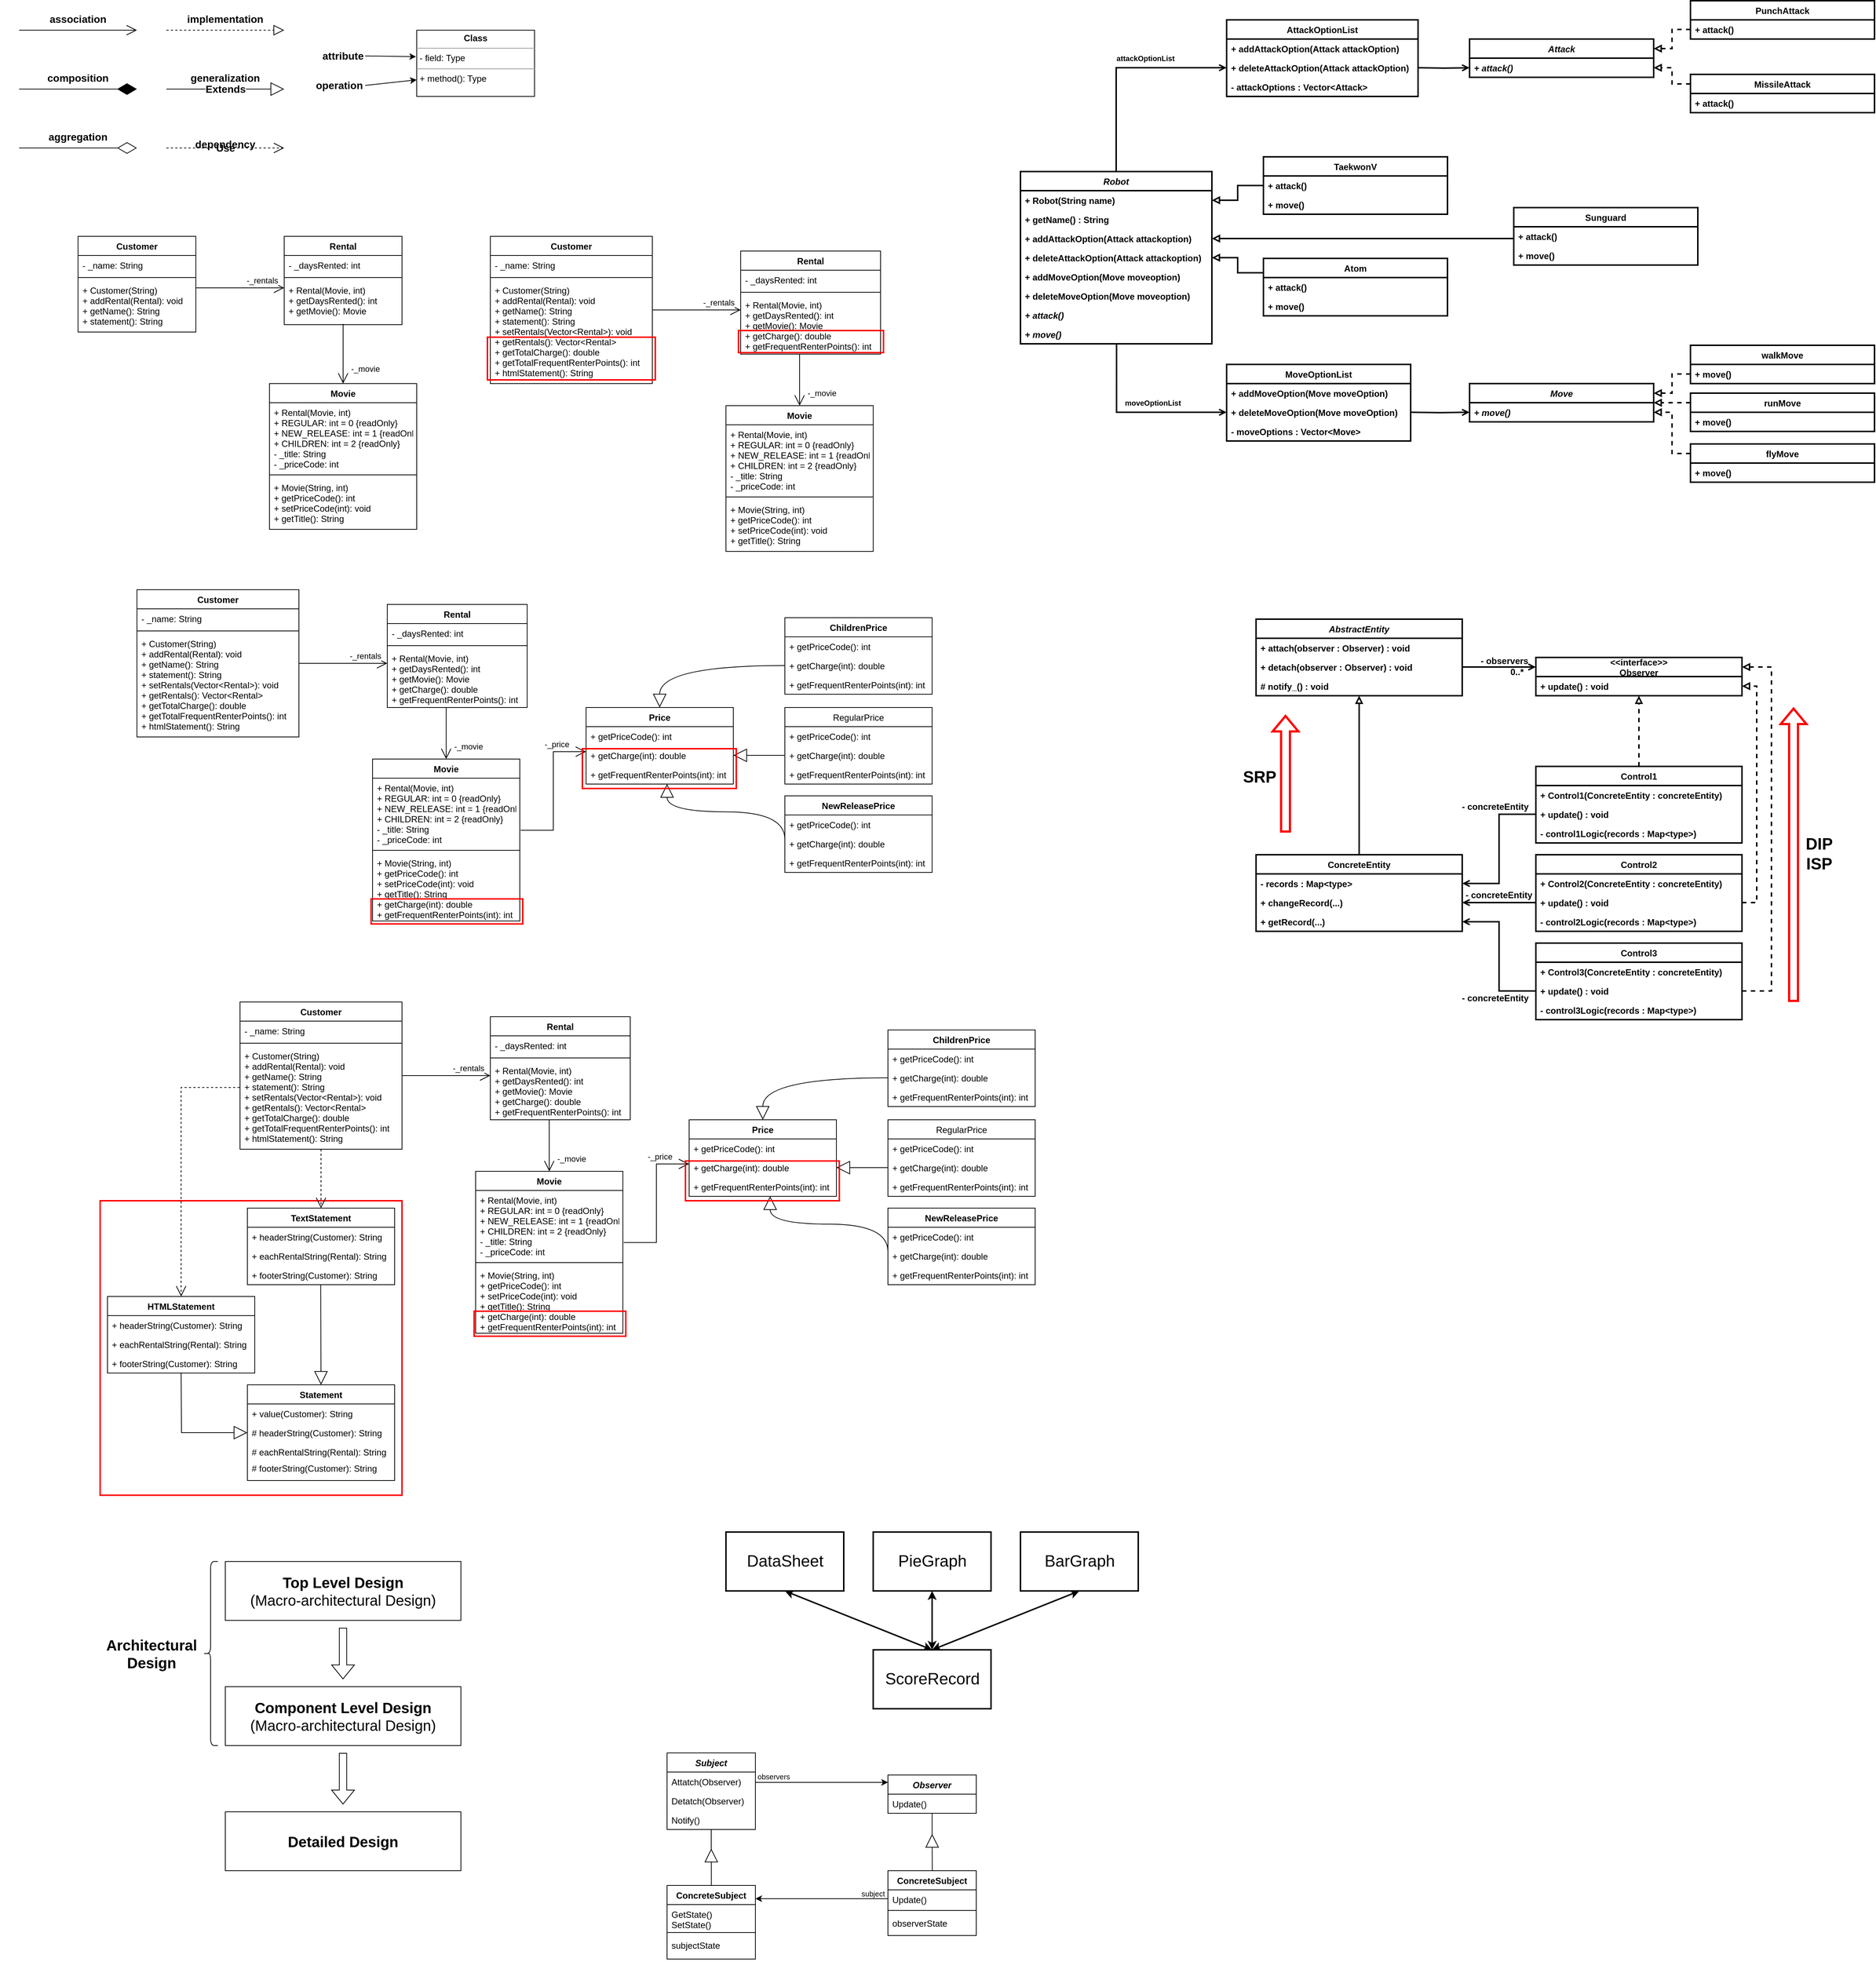 <mxfile version="21.1.2" type="device">
  <diagram name="Page-1" id="xjZvKfOel7peh5mD1noz">
    <mxGraphModel dx="1360" dy="843" grid="1" gridSize="10" guides="1" tooltips="1" connect="1" arrows="1" fold="1" page="1" pageScale="1" pageWidth="850" pageHeight="1100" math="0" shadow="0">
      <root>
        <mxCell id="0" />
        <mxCell id="1" parent="0" />
        <mxCell id="O-6mFqRPEfm9RQHit08T-2" value="" style="rounded=0;whiteSpace=wrap;html=1;fontColor=#000000;fillColor=none;strokeColor=#FF0000;strokeWidth=2;" parent="1" vertex="1">
          <mxGeometry x="150" y="2230" width="410" height="400" as="geometry" />
        </mxCell>
        <mxCell id="PV1EFJcUjrgo-LFW3s-f-2" value="" style="endArrow=open;endFill=1;endSize=12;html=1;rounded=0;fontStyle=1;fontSize=14;" parent="1" edge="1">
          <mxGeometry width="160" relative="1" as="geometry">
            <mxPoint x="40" y="640" as="sourcePoint" />
            <mxPoint x="200" y="640" as="targetPoint" />
          </mxGeometry>
        </mxCell>
        <mxCell id="PV1EFJcUjrgo-LFW3s-f-3" value="association" style="text;html=1;strokeColor=none;fillColor=none;align=center;verticalAlign=middle;whiteSpace=wrap;rounded=0;fontStyle=1;fontSize=14;" parent="1" vertex="1">
          <mxGeometry x="40" y="610" width="160" height="30" as="geometry" />
        </mxCell>
        <mxCell id="PV1EFJcUjrgo-LFW3s-f-4" value="" style="endArrow=diamondThin;endFill=1;endSize=24;html=1;rounded=0;fontStyle=1;fontSize=14;" parent="1" edge="1">
          <mxGeometry width="160" relative="1" as="geometry">
            <mxPoint x="40" y="720" as="sourcePoint" />
            <mxPoint x="200" y="720" as="targetPoint" />
          </mxGeometry>
        </mxCell>
        <mxCell id="PV1EFJcUjrgo-LFW3s-f-5" value="composition" style="text;html=1;strokeColor=none;fillColor=none;align=center;verticalAlign=middle;whiteSpace=wrap;rounded=0;fontStyle=1;fontSize=14;" parent="1" vertex="1">
          <mxGeometry x="40" y="690" width="160" height="30" as="geometry" />
        </mxCell>
        <mxCell id="PV1EFJcUjrgo-LFW3s-f-6" value="" style="endArrow=diamondThin;endFill=0;endSize=24;html=1;rounded=0;fontStyle=1;fontSize=14;" parent="1" edge="1">
          <mxGeometry width="160" relative="1" as="geometry">
            <mxPoint x="40" y="800" as="sourcePoint" />
            <mxPoint x="200" y="800" as="targetPoint" />
          </mxGeometry>
        </mxCell>
        <mxCell id="PV1EFJcUjrgo-LFW3s-f-7" value="aggregation" style="text;html=1;strokeColor=none;fillColor=none;align=center;verticalAlign=middle;whiteSpace=wrap;rounded=0;fontStyle=1;fontSize=14;" parent="1" vertex="1">
          <mxGeometry x="40" y="770" width="160" height="30" as="geometry" />
        </mxCell>
        <mxCell id="PV1EFJcUjrgo-LFW3s-f-8" value="" style="endArrow=block;dashed=1;endFill=0;endSize=12;html=1;rounded=0;fontStyle=1;fontSize=14;" parent="1" edge="1">
          <mxGeometry width="160" relative="1" as="geometry">
            <mxPoint x="240" y="640" as="sourcePoint" />
            <mxPoint x="400" y="640" as="targetPoint" />
          </mxGeometry>
        </mxCell>
        <mxCell id="PV1EFJcUjrgo-LFW3s-f-9" value="implementation" style="text;html=1;strokeColor=none;fillColor=none;align=center;verticalAlign=middle;whiteSpace=wrap;rounded=0;fontStyle=1;fontSize=14;" parent="1" vertex="1">
          <mxGeometry x="240" y="610" width="160" height="30" as="geometry" />
        </mxCell>
        <mxCell id="PV1EFJcUjrgo-LFW3s-f-10" value="Extends" style="endArrow=block;endSize=16;endFill=0;html=1;rounded=0;fontStyle=1;fontSize=14;" parent="1" edge="1">
          <mxGeometry width="160" relative="1" as="geometry">
            <mxPoint x="240" y="720" as="sourcePoint" />
            <mxPoint x="400" y="720" as="targetPoint" />
          </mxGeometry>
        </mxCell>
        <mxCell id="PV1EFJcUjrgo-LFW3s-f-11" value="generalization" style="text;html=1;strokeColor=none;fillColor=none;align=center;verticalAlign=middle;whiteSpace=wrap;rounded=0;fontStyle=1;fontSize=14;" parent="1" vertex="1">
          <mxGeometry x="240" y="690" width="160" height="30" as="geometry" />
        </mxCell>
        <mxCell id="PV1EFJcUjrgo-LFW3s-f-12" value="Use" style="endArrow=open;endSize=12;dashed=1;html=1;rounded=0;fontStyle=1;fontSize=14;" parent="1" edge="1">
          <mxGeometry width="160" relative="1" as="geometry">
            <mxPoint x="240" y="800" as="sourcePoint" />
            <mxPoint x="400" y="800" as="targetPoint" />
          </mxGeometry>
        </mxCell>
        <mxCell id="PV1EFJcUjrgo-LFW3s-f-13" value="dependency" style="text;html=1;strokeColor=none;fillColor=none;align=center;verticalAlign=middle;whiteSpace=wrap;rounded=0;fontStyle=1;fontSize=14;" parent="1" vertex="1">
          <mxGeometry x="240" y="780" width="160" height="30" as="geometry" />
        </mxCell>
        <mxCell id="PV1EFJcUjrgo-LFW3s-f-18" value="&lt;p style=&quot;margin:0px;margin-top:4px;text-align:center;&quot;&gt;&lt;b&gt;Class&lt;/b&gt;&lt;/p&gt;&lt;hr size=&quot;1&quot;&gt;&lt;p style=&quot;margin:0px;margin-left:4px;&quot;&gt;- field: Type&lt;/p&gt;&lt;hr size=&quot;1&quot;&gt;&lt;p style=&quot;margin:0px;margin-left:4px;&quot;&gt;+ method(): Type&lt;/p&gt;" style="verticalAlign=top;align=left;overflow=fill;fontSize=12;fontFamily=Helvetica;html=1;" parent="1" vertex="1">
          <mxGeometry x="580" y="640" width="160" height="90" as="geometry" />
        </mxCell>
        <mxCell id="PV1EFJcUjrgo-LFW3s-f-19" value="" style="endArrow=classic;html=1;rounded=0;entryX=-0.006;entryY=0.4;entryDx=0;entryDy=0;entryPerimeter=0;exitX=1;exitY=0.5;exitDx=0;exitDy=0;" parent="1" source="PV1EFJcUjrgo-LFW3s-f-20" target="PV1EFJcUjrgo-LFW3s-f-18" edge="1">
          <mxGeometry width="50" height="50" relative="1" as="geometry">
            <mxPoint x="510" y="674.5" as="sourcePoint" />
            <mxPoint x="560" y="674.5" as="targetPoint" />
          </mxGeometry>
        </mxCell>
        <mxCell id="PV1EFJcUjrgo-LFW3s-f-20" value="attribute" style="text;html=1;strokeColor=none;fillColor=none;align=center;verticalAlign=middle;whiteSpace=wrap;rounded=0;fontStyle=1;fontSize=14;" parent="1" vertex="1">
          <mxGeometry x="450" y="660" width="60" height="30" as="geometry" />
        </mxCell>
        <mxCell id="PV1EFJcUjrgo-LFW3s-f-21" value="" style="endArrow=classic;html=1;rounded=0;entryX=0;entryY=0.75;entryDx=0;entryDy=0;exitX=1;exitY=0.5;exitDx=0;exitDy=0;" parent="1" source="PV1EFJcUjrgo-LFW3s-f-22" target="PV1EFJcUjrgo-LFW3s-f-18" edge="1">
          <mxGeometry width="50" height="50" relative="1" as="geometry">
            <mxPoint x="500" y="714.5" as="sourcePoint" />
            <mxPoint x="569.04" y="716" as="targetPoint" />
          </mxGeometry>
        </mxCell>
        <mxCell id="PV1EFJcUjrgo-LFW3s-f-22" value="operation" style="text;html=1;strokeColor=none;fillColor=none;align=center;verticalAlign=middle;whiteSpace=wrap;rounded=0;fontStyle=1;fontSize=14;" parent="1" vertex="1">
          <mxGeometry x="440" y="700" width="70" height="30" as="geometry" />
        </mxCell>
        <mxCell id="R69NQJKKHj9QpN-TUXng-1" value="Customer" style="swimlane;fontStyle=1;align=center;verticalAlign=top;childLayout=stackLayout;horizontal=1;startSize=26;horizontalStack=0;resizeParent=1;resizeParentMax=0;resizeLast=0;collapsible=1;marginBottom=0;" parent="1" vertex="1">
          <mxGeometry x="120" y="920" width="160" height="130" as="geometry" />
        </mxCell>
        <mxCell id="R69NQJKKHj9QpN-TUXng-2" value="- _name: String" style="text;strokeColor=none;fillColor=none;align=left;verticalAlign=top;spacingLeft=4;spacingRight=4;overflow=hidden;rotatable=0;points=[[0,0.5],[1,0.5]];portConstraint=eastwest;" parent="R69NQJKKHj9QpN-TUXng-1" vertex="1">
          <mxGeometry y="26" width="160" height="26" as="geometry" />
        </mxCell>
        <mxCell id="R69NQJKKHj9QpN-TUXng-3" value="" style="line;strokeWidth=1;fillColor=none;align=left;verticalAlign=middle;spacingTop=-1;spacingLeft=3;spacingRight=3;rotatable=0;labelPosition=right;points=[];portConstraint=eastwest;strokeColor=inherit;" parent="R69NQJKKHj9QpN-TUXng-1" vertex="1">
          <mxGeometry y="52" width="160" height="8" as="geometry" />
        </mxCell>
        <mxCell id="R69NQJKKHj9QpN-TUXng-4" value="+ Customer(String)&#xa;+ addRental(Rental): void&#xa;+ getName(): String&#xa;+ statement(): String" style="text;strokeColor=none;fillColor=none;align=left;verticalAlign=top;spacingLeft=4;spacingRight=4;overflow=hidden;rotatable=0;points=[[0,0.5],[1,0.5]];portConstraint=eastwest;" parent="R69NQJKKHj9QpN-TUXng-1" vertex="1">
          <mxGeometry y="60" width="160" height="70" as="geometry" />
        </mxCell>
        <mxCell id="R69NQJKKHj9QpN-TUXng-5" value="Rental" style="swimlane;fontStyle=1;align=center;verticalAlign=top;childLayout=stackLayout;horizontal=1;startSize=26;horizontalStack=0;resizeParent=1;resizeParentMax=0;resizeLast=0;collapsible=1;marginBottom=0;" parent="1" vertex="1">
          <mxGeometry x="400" y="920" width="160" height="120" as="geometry" />
        </mxCell>
        <mxCell id="R69NQJKKHj9QpN-TUXng-6" value="- _daysRented: int" style="text;strokeColor=none;fillColor=none;align=left;verticalAlign=top;spacingLeft=4;spacingRight=4;overflow=hidden;rotatable=0;points=[[0,0.5],[1,0.5]];portConstraint=eastwest;" parent="R69NQJKKHj9QpN-TUXng-5" vertex="1">
          <mxGeometry y="26" width="160" height="26" as="geometry" />
        </mxCell>
        <mxCell id="R69NQJKKHj9QpN-TUXng-7" value="" style="line;strokeWidth=1;fillColor=none;align=left;verticalAlign=middle;spacingTop=-1;spacingLeft=3;spacingRight=3;rotatable=0;labelPosition=right;points=[];portConstraint=eastwest;strokeColor=inherit;" parent="R69NQJKKHj9QpN-TUXng-5" vertex="1">
          <mxGeometry y="52" width="160" height="8" as="geometry" />
        </mxCell>
        <mxCell id="R69NQJKKHj9QpN-TUXng-8" value="+ Rental(Movie, int)&#xa;+ getDaysRented(): int&#xa;+ getMovie(): Movie" style="text;strokeColor=none;fillColor=none;align=left;verticalAlign=top;spacingLeft=4;spacingRight=4;overflow=hidden;rotatable=0;points=[[0,0.5],[1,0.5]];portConstraint=eastwest;" parent="R69NQJKKHj9QpN-TUXng-5" vertex="1">
          <mxGeometry y="60" width="160" height="60" as="geometry" />
        </mxCell>
        <mxCell id="OQfz_WFB2d55QO-OLQLl-6" value="-_movie" style="endArrow=open;endFill=1;endSize=12;html=1;rounded=0;entryX=0.5;entryY=0;entryDx=0;entryDy=0;" parent="R69NQJKKHj9QpN-TUXng-5" target="OQfz_WFB2d55QO-OLQLl-1" edge="1">
          <mxGeometry x="0.506" y="30" width="160" relative="1" as="geometry">
            <mxPoint x="80" y="119" as="sourcePoint" />
            <mxPoint x="240" y="119" as="targetPoint" />
            <mxPoint as="offset" />
          </mxGeometry>
        </mxCell>
        <mxCell id="OQfz_WFB2d55QO-OLQLl-1" value="Movie" style="swimlane;fontStyle=1;align=center;verticalAlign=top;childLayout=stackLayout;horizontal=1;startSize=26;horizontalStack=0;resizeParent=1;resizeParentMax=0;resizeLast=0;collapsible=1;marginBottom=0;" parent="1" vertex="1">
          <mxGeometry x="380" y="1120" width="200" height="198" as="geometry" />
        </mxCell>
        <mxCell id="OQfz_WFB2d55QO-OLQLl-2" value="+ Rental(Movie, int)&#xa;+ REGULAR: int = 0 {readOnly}&#xa;+ NEW_RELEASE: int = 1 {readOnly}&#xa;+ CHILDREN: int = 2 {readOnly}&#xa;- _title: String&#xa;- _priceCode: int" style="text;strokeColor=none;fillColor=none;align=left;verticalAlign=top;spacingLeft=4;spacingRight=4;overflow=hidden;rotatable=0;points=[[0,0.5],[1,0.5]];portConstraint=eastwest;" parent="OQfz_WFB2d55QO-OLQLl-1" vertex="1">
          <mxGeometry y="26" width="200" height="94" as="geometry" />
        </mxCell>
        <mxCell id="OQfz_WFB2d55QO-OLQLl-3" value="" style="line;strokeWidth=1;fillColor=none;align=left;verticalAlign=middle;spacingTop=-1;spacingLeft=3;spacingRight=3;rotatable=0;labelPosition=right;points=[];portConstraint=eastwest;strokeColor=inherit;" parent="OQfz_WFB2d55QO-OLQLl-1" vertex="1">
          <mxGeometry y="120" width="200" height="8" as="geometry" />
        </mxCell>
        <mxCell id="OQfz_WFB2d55QO-OLQLl-4" value="+ Movie(String, int)&#xa;+ getPriceCode(): int&#xa;+ setPriceCode(int): void&#xa;+ getTitle(): String" style="text;strokeColor=none;fillColor=none;align=left;verticalAlign=top;spacingLeft=4;spacingRight=4;overflow=hidden;rotatable=0;points=[[0,0.5],[1,0.5]];portConstraint=eastwest;" parent="OQfz_WFB2d55QO-OLQLl-1" vertex="1">
          <mxGeometry y="128" width="200" height="70" as="geometry" />
        </mxCell>
        <mxCell id="OQfz_WFB2d55QO-OLQLl-5" value="-_rentals" style="endArrow=open;endFill=1;endSize=12;html=1;rounded=0;" parent="1" edge="1">
          <mxGeometry x="0.5" y="10" width="160" relative="1" as="geometry">
            <mxPoint x="280" y="990" as="sourcePoint" />
            <mxPoint x="400" y="990" as="targetPoint" />
            <mxPoint as="offset" />
          </mxGeometry>
        </mxCell>
        <mxCell id="OQfz_WFB2d55QO-OLQLl-7" value="Customer" style="swimlane;fontStyle=1;align=center;verticalAlign=top;childLayout=stackLayout;horizontal=1;startSize=26;horizontalStack=0;resizeParent=1;resizeParentMax=0;resizeLast=0;collapsible=1;marginBottom=0;" parent="1" vertex="1">
          <mxGeometry x="680" y="920" width="220" height="200" as="geometry" />
        </mxCell>
        <mxCell id="OQfz_WFB2d55QO-OLQLl-8" value="- _name: String" style="text;strokeColor=none;fillColor=none;align=left;verticalAlign=top;spacingLeft=4;spacingRight=4;overflow=hidden;rotatable=0;points=[[0,0.5],[1,0.5]];portConstraint=eastwest;" parent="OQfz_WFB2d55QO-OLQLl-7" vertex="1">
          <mxGeometry y="26" width="220" height="26" as="geometry" />
        </mxCell>
        <mxCell id="OQfz_WFB2d55QO-OLQLl-9" value="" style="line;strokeWidth=1;fillColor=none;align=left;verticalAlign=middle;spacingTop=-1;spacingLeft=3;spacingRight=3;rotatable=0;labelPosition=right;points=[];portConstraint=eastwest;strokeColor=inherit;" parent="OQfz_WFB2d55QO-OLQLl-7" vertex="1">
          <mxGeometry y="52" width="220" height="8" as="geometry" />
        </mxCell>
        <mxCell id="OQfz_WFB2d55QO-OLQLl-10" value="+ Customer(String)&#xa;+ addRental(Rental): void&#xa;+ getName(): String&#xa;+ statement(): String&#xa;+ setRentals(Vector&lt;Rental&gt;): void&#xa;+ getRentals(): Vector&lt;Rental&gt;&#xa;+ getTotalCharge(): double&#xa;+ getTotalFrequentRenterPoints(): int&#xa;+ htmlStatement(): String" style="text;strokeColor=none;fillColor=none;align=left;verticalAlign=top;spacingLeft=4;spacingRight=4;overflow=hidden;rotatable=0;points=[[0,0.5],[1,0.5]];portConstraint=eastwest;fontColor=#000000;" parent="OQfz_WFB2d55QO-OLQLl-7" vertex="1">
          <mxGeometry y="60" width="220" height="140" as="geometry" />
        </mxCell>
        <mxCell id="OQfz_WFB2d55QO-OLQLl-11" value="Rental" style="swimlane;fontStyle=1;align=center;verticalAlign=top;childLayout=stackLayout;horizontal=1;startSize=26;horizontalStack=0;resizeParent=1;resizeParentMax=0;resizeLast=0;collapsible=1;marginBottom=0;" parent="1" vertex="1">
          <mxGeometry x="1020" y="940" width="190" height="140" as="geometry" />
        </mxCell>
        <mxCell id="OQfz_WFB2d55QO-OLQLl-12" value="- _daysRented: int" style="text;strokeColor=none;fillColor=none;align=left;verticalAlign=top;spacingLeft=4;spacingRight=4;overflow=hidden;rotatable=0;points=[[0,0.5],[1,0.5]];portConstraint=eastwest;" parent="OQfz_WFB2d55QO-OLQLl-11" vertex="1">
          <mxGeometry y="26" width="190" height="26" as="geometry" />
        </mxCell>
        <mxCell id="OQfz_WFB2d55QO-OLQLl-13" value="" style="line;strokeWidth=1;fillColor=none;align=left;verticalAlign=middle;spacingTop=-1;spacingLeft=3;spacingRight=3;rotatable=0;labelPosition=right;points=[];portConstraint=eastwest;strokeColor=inherit;" parent="OQfz_WFB2d55QO-OLQLl-11" vertex="1">
          <mxGeometry y="52" width="190" height="8" as="geometry" />
        </mxCell>
        <mxCell id="OQfz_WFB2d55QO-OLQLl-14" value="+ Rental(Movie, int)&#xa;+ getDaysRented(): int&#xa;+ getMovie(): Movie&#xa;+ getCharge(): double&#xa;+ getFrequentRenterPoints(): int" style="text;strokeColor=none;fillColor=none;align=left;verticalAlign=top;spacingLeft=4;spacingRight=4;overflow=hidden;rotatable=0;points=[[0,0.5],[1,0.5]];portConstraint=eastwest;" parent="OQfz_WFB2d55QO-OLQLl-11" vertex="1">
          <mxGeometry y="60" width="190" height="80" as="geometry" />
        </mxCell>
        <mxCell id="OQfz_WFB2d55QO-OLQLl-15" value="-_movie" style="endArrow=open;endFill=1;endSize=12;html=1;rounded=0;entryX=0.5;entryY=0;entryDx=0;entryDy=0;" parent="OQfz_WFB2d55QO-OLQLl-11" target="OQfz_WFB2d55QO-OLQLl-16" edge="1">
          <mxGeometry x="0.506" y="30" width="160" relative="1" as="geometry">
            <mxPoint x="80" y="140" as="sourcePoint" />
            <mxPoint x="240" y="119" as="targetPoint" />
            <mxPoint as="offset" />
          </mxGeometry>
        </mxCell>
        <mxCell id="OQfz_WFB2d55QO-OLQLl-16" value="Movie" style="swimlane;fontStyle=1;align=center;verticalAlign=top;childLayout=stackLayout;horizontal=1;startSize=26;horizontalStack=0;resizeParent=1;resizeParentMax=0;resizeLast=0;collapsible=1;marginBottom=0;" parent="1" vertex="1">
          <mxGeometry x="1000" y="1150" width="200" height="198" as="geometry" />
        </mxCell>
        <mxCell id="OQfz_WFB2d55QO-OLQLl-17" value="+ Rental(Movie, int)&#xa;+ REGULAR: int = 0 {readOnly}&#xa;+ NEW_RELEASE: int = 1 {readOnly}&#xa;+ CHILDREN: int = 2 {readOnly}&#xa;- _title: String&#xa;- _priceCode: int" style="text;strokeColor=none;fillColor=none;align=left;verticalAlign=top;spacingLeft=4;spacingRight=4;overflow=hidden;rotatable=0;points=[[0,0.5],[1,0.5]];portConstraint=eastwest;" parent="OQfz_WFB2d55QO-OLQLl-16" vertex="1">
          <mxGeometry y="26" width="200" height="94" as="geometry" />
        </mxCell>
        <mxCell id="OQfz_WFB2d55QO-OLQLl-18" value="" style="line;strokeWidth=1;fillColor=none;align=left;verticalAlign=middle;spacingTop=-1;spacingLeft=3;spacingRight=3;rotatable=0;labelPosition=right;points=[];portConstraint=eastwest;strokeColor=inherit;" parent="OQfz_WFB2d55QO-OLQLl-16" vertex="1">
          <mxGeometry y="120" width="200" height="8" as="geometry" />
        </mxCell>
        <mxCell id="OQfz_WFB2d55QO-OLQLl-19" value="+ Movie(String, int)&#xa;+ getPriceCode(): int&#xa;+ setPriceCode(int): void&#xa;+ getTitle(): String" style="text;strokeColor=none;fillColor=none;align=left;verticalAlign=top;spacingLeft=4;spacingRight=4;overflow=hidden;rotatable=0;points=[[0,0.5],[1,0.5]];portConstraint=eastwest;" parent="OQfz_WFB2d55QO-OLQLl-16" vertex="1">
          <mxGeometry y="128" width="200" height="70" as="geometry" />
        </mxCell>
        <mxCell id="OQfz_WFB2d55QO-OLQLl-20" value="-_rentals" style="endArrow=open;endFill=1;endSize=12;html=1;rounded=0;" parent="1" edge="1">
          <mxGeometry x="0.5" y="10" width="160" relative="1" as="geometry">
            <mxPoint x="900" y="1020" as="sourcePoint" />
            <mxPoint x="1020" y="1020" as="targetPoint" />
            <mxPoint as="offset" />
          </mxGeometry>
        </mxCell>
        <mxCell id="OQfz_WFB2d55QO-OLQLl-21" value="" style="rounded=0;whiteSpace=wrap;html=1;fontColor=#000000;fillColor=none;strokeColor=#FF0000;strokeWidth=2;" parent="1" vertex="1">
          <mxGeometry x="676" y="1057" width="228" height="58" as="geometry" />
        </mxCell>
        <mxCell id="UCq6OeMAjsQIkMiQeq0x-2" value="" style="rounded=0;whiteSpace=wrap;html=1;fontColor=#000000;fillColor=none;strokeColor=#FF0000;strokeWidth=2;" parent="1" vertex="1">
          <mxGeometry x="1017" y="1048" width="197" height="30" as="geometry" />
        </mxCell>
        <mxCell id="UCq6OeMAjsQIkMiQeq0x-3" value="Customer" style="swimlane;fontStyle=1;align=center;verticalAlign=top;childLayout=stackLayout;horizontal=1;startSize=26;horizontalStack=0;resizeParent=1;resizeParentMax=0;resizeLast=0;collapsible=1;marginBottom=0;" parent="1" vertex="1">
          <mxGeometry x="200" y="1400" width="220" height="200" as="geometry" />
        </mxCell>
        <mxCell id="UCq6OeMAjsQIkMiQeq0x-4" value="- _name: String" style="text;strokeColor=none;fillColor=none;align=left;verticalAlign=top;spacingLeft=4;spacingRight=4;overflow=hidden;rotatable=0;points=[[0,0.5],[1,0.5]];portConstraint=eastwest;" parent="UCq6OeMAjsQIkMiQeq0x-3" vertex="1">
          <mxGeometry y="26" width="220" height="26" as="geometry" />
        </mxCell>
        <mxCell id="UCq6OeMAjsQIkMiQeq0x-5" value="" style="line;strokeWidth=1;fillColor=none;align=left;verticalAlign=middle;spacingTop=-1;spacingLeft=3;spacingRight=3;rotatable=0;labelPosition=right;points=[];portConstraint=eastwest;strokeColor=inherit;" parent="UCq6OeMAjsQIkMiQeq0x-3" vertex="1">
          <mxGeometry y="52" width="220" height="8" as="geometry" />
        </mxCell>
        <mxCell id="UCq6OeMAjsQIkMiQeq0x-6" value="+ Customer(String)&#xa;+ addRental(Rental): void&#xa;+ getName(): String&#xa;+ statement(): String&#xa;+ setRentals(Vector&lt;Rental&gt;): void&#xa;+ getRentals(): Vector&lt;Rental&gt;&#xa;+ getTotalCharge(): double&#xa;+ getTotalFrequentRenterPoints(): int&#xa;+ htmlStatement(): String" style="text;strokeColor=none;fillColor=none;align=left;verticalAlign=top;spacingLeft=4;spacingRight=4;overflow=hidden;rotatable=0;points=[[0,0.5],[1,0.5]];portConstraint=eastwest;fontColor=#000000;" parent="UCq6OeMAjsQIkMiQeq0x-3" vertex="1">
          <mxGeometry y="60" width="220" height="140" as="geometry" />
        </mxCell>
        <mxCell id="UCq6OeMAjsQIkMiQeq0x-7" value="Rental" style="swimlane;fontStyle=1;align=center;verticalAlign=top;childLayout=stackLayout;horizontal=1;startSize=26;horizontalStack=0;resizeParent=1;resizeParentMax=0;resizeLast=0;collapsible=1;marginBottom=0;" parent="1" vertex="1">
          <mxGeometry x="540" y="1420" width="190" height="140" as="geometry" />
        </mxCell>
        <mxCell id="UCq6OeMAjsQIkMiQeq0x-8" value="- _daysRented: int" style="text;strokeColor=none;fillColor=none;align=left;verticalAlign=top;spacingLeft=4;spacingRight=4;overflow=hidden;rotatable=0;points=[[0,0.5],[1,0.5]];portConstraint=eastwest;" parent="UCq6OeMAjsQIkMiQeq0x-7" vertex="1">
          <mxGeometry y="26" width="190" height="26" as="geometry" />
        </mxCell>
        <mxCell id="UCq6OeMAjsQIkMiQeq0x-9" value="" style="line;strokeWidth=1;fillColor=none;align=left;verticalAlign=middle;spacingTop=-1;spacingLeft=3;spacingRight=3;rotatable=0;labelPosition=right;points=[];portConstraint=eastwest;strokeColor=inherit;" parent="UCq6OeMAjsQIkMiQeq0x-7" vertex="1">
          <mxGeometry y="52" width="190" height="8" as="geometry" />
        </mxCell>
        <mxCell id="UCq6OeMAjsQIkMiQeq0x-10" value="+ Rental(Movie, int)&#xa;+ getDaysRented(): int&#xa;+ getMovie(): Movie&#xa;+ getCharge(): double&#xa;+ getFrequentRenterPoints(): int" style="text;strokeColor=none;fillColor=none;align=left;verticalAlign=top;spacingLeft=4;spacingRight=4;overflow=hidden;rotatable=0;points=[[0,0.5],[1,0.5]];portConstraint=eastwest;" parent="UCq6OeMAjsQIkMiQeq0x-7" vertex="1">
          <mxGeometry y="60" width="190" height="80" as="geometry" />
        </mxCell>
        <mxCell id="UCq6OeMAjsQIkMiQeq0x-11" value="-_movie" style="endArrow=open;endFill=1;endSize=12;html=1;rounded=0;entryX=0.5;entryY=0;entryDx=0;entryDy=0;" parent="UCq6OeMAjsQIkMiQeq0x-7" target="UCq6OeMAjsQIkMiQeq0x-12" edge="1">
          <mxGeometry x="0.506" y="30" width="160" relative="1" as="geometry">
            <mxPoint x="80" y="140" as="sourcePoint" />
            <mxPoint x="240" y="119" as="targetPoint" />
            <mxPoint as="offset" />
          </mxGeometry>
        </mxCell>
        <mxCell id="UCq6OeMAjsQIkMiQeq0x-12" value="Movie" style="swimlane;fontStyle=1;align=center;verticalAlign=top;childLayout=stackLayout;horizontal=1;startSize=26;horizontalStack=0;resizeParent=1;resizeParentMax=0;resizeLast=0;collapsible=1;marginBottom=0;" parent="1" vertex="1">
          <mxGeometry x="520" y="1630" width="200" height="220" as="geometry" />
        </mxCell>
        <mxCell id="UCq6OeMAjsQIkMiQeq0x-13" value="+ Rental(Movie, int)&#xa;+ REGULAR: int = 0 {readOnly}&#xa;+ NEW_RELEASE: int = 1 {readOnly}&#xa;+ CHILDREN: int = 2 {readOnly}&#xa;- _title: String&#xa;- _priceCode: int" style="text;strokeColor=none;fillColor=none;align=left;verticalAlign=top;spacingLeft=4;spacingRight=4;overflow=hidden;rotatable=0;points=[[0,0.5],[1,0.5]];portConstraint=eastwest;" parent="UCq6OeMAjsQIkMiQeq0x-12" vertex="1">
          <mxGeometry y="26" width="200" height="94" as="geometry" />
        </mxCell>
        <mxCell id="UCq6OeMAjsQIkMiQeq0x-14" value="" style="line;strokeWidth=1;fillColor=none;align=left;verticalAlign=middle;spacingTop=-1;spacingLeft=3;spacingRight=3;rotatable=0;labelPosition=right;points=[];portConstraint=eastwest;strokeColor=inherit;" parent="UCq6OeMAjsQIkMiQeq0x-12" vertex="1">
          <mxGeometry y="120" width="200" height="8" as="geometry" />
        </mxCell>
        <mxCell id="UCq6OeMAjsQIkMiQeq0x-15" value="+ Movie(String, int)&#xa;+ getPriceCode(): int&#xa;+ setPriceCode(int): void&#xa;+ getTitle(): String&#xa;+ getCharge(int): double&#xa;+ getFrequentRenterPoints(int): int" style="text;strokeColor=none;fillColor=none;align=left;verticalAlign=top;spacingLeft=4;spacingRight=4;overflow=hidden;rotatable=0;points=[[0,0.5],[1,0.5]];portConstraint=eastwest;" parent="UCq6OeMAjsQIkMiQeq0x-12" vertex="1">
          <mxGeometry y="128" width="200" height="92" as="geometry" />
        </mxCell>
        <mxCell id="UCq6OeMAjsQIkMiQeq0x-16" value="-_rentals" style="endArrow=open;endFill=1;endSize=12;html=1;rounded=0;" parent="1" edge="1">
          <mxGeometry x="0.5" y="10" width="160" relative="1" as="geometry">
            <mxPoint x="420" y="1500" as="sourcePoint" />
            <mxPoint x="540" y="1500" as="targetPoint" />
            <mxPoint as="offset" />
          </mxGeometry>
        </mxCell>
        <mxCell id="UCq6OeMAjsQIkMiQeq0x-19" value="" style="rounded=0;whiteSpace=wrap;html=1;fontColor=#000000;fillColor=none;strokeColor=#FF0000;strokeWidth=2;" parent="1" vertex="1">
          <mxGeometry x="518" y="1820" width="206" height="34" as="geometry" />
        </mxCell>
        <mxCell id="UCq6OeMAjsQIkMiQeq0x-24" value="Price" style="swimlane;fontStyle=1;childLayout=stackLayout;horizontal=1;startSize=26;fillColor=none;horizontalStack=0;resizeParent=1;resizeParentMax=0;resizeLast=0;collapsible=1;marginBottom=0;strokeColor=#000000;strokeWidth=1;" parent="1" vertex="1">
          <mxGeometry x="810" y="1560" width="200" height="104" as="geometry" />
        </mxCell>
        <mxCell id="UCq6OeMAjsQIkMiQeq0x-25" value="+ getPriceCode(): int" style="text;strokeColor=none;fillColor=none;align=left;verticalAlign=top;spacingLeft=4;spacingRight=4;overflow=hidden;rotatable=0;points=[[0,0.5],[1,0.5]];portConstraint=eastwest;" parent="UCq6OeMAjsQIkMiQeq0x-24" vertex="1">
          <mxGeometry y="26" width="200" height="26" as="geometry" />
        </mxCell>
        <mxCell id="UCq6OeMAjsQIkMiQeq0x-26" value="+ getCharge(int): double" style="text;strokeColor=none;fillColor=none;align=left;verticalAlign=top;spacingLeft=4;spacingRight=4;overflow=hidden;rotatable=0;points=[[0,0.5],[1,0.5]];portConstraint=eastwest;" parent="UCq6OeMAjsQIkMiQeq0x-24" vertex="1">
          <mxGeometry y="52" width="200" height="26" as="geometry" />
        </mxCell>
        <mxCell id="UCq6OeMAjsQIkMiQeq0x-27" value="+ getFrequentRenterPoints(int): int" style="text;strokeColor=none;fillColor=none;align=left;verticalAlign=top;spacingLeft=4;spacingRight=4;overflow=hidden;rotatable=0;points=[[0,0.5],[1,0.5]];portConstraint=eastwest;" parent="UCq6OeMAjsQIkMiQeq0x-24" vertex="1">
          <mxGeometry y="78" width="200" height="26" as="geometry" />
        </mxCell>
        <mxCell id="UCq6OeMAjsQIkMiQeq0x-28" value="ChildrenPrice" style="swimlane;fontStyle=1;childLayout=stackLayout;horizontal=1;startSize=26;fillColor=none;horizontalStack=0;resizeParent=1;resizeParentMax=0;resizeLast=0;collapsible=1;marginBottom=0;strokeColor=#000000;strokeWidth=1;" parent="1" vertex="1">
          <mxGeometry x="1080" y="1438" width="200" height="104" as="geometry" />
        </mxCell>
        <mxCell id="UCq6OeMAjsQIkMiQeq0x-29" value="+ getPriceCode(): int" style="text;strokeColor=none;fillColor=none;align=left;verticalAlign=top;spacingLeft=4;spacingRight=4;overflow=hidden;rotatable=0;points=[[0,0.5],[1,0.5]];portConstraint=eastwest;" parent="UCq6OeMAjsQIkMiQeq0x-28" vertex="1">
          <mxGeometry y="26" width="200" height="26" as="geometry" />
        </mxCell>
        <mxCell id="UCq6OeMAjsQIkMiQeq0x-30" value="+ getCharge(int): double" style="text;strokeColor=none;fillColor=none;align=left;verticalAlign=top;spacingLeft=4;spacingRight=4;overflow=hidden;rotatable=0;points=[[0,0.5],[1,0.5]];portConstraint=eastwest;" parent="UCq6OeMAjsQIkMiQeq0x-28" vertex="1">
          <mxGeometry y="52" width="200" height="26" as="geometry" />
        </mxCell>
        <mxCell id="UCq6OeMAjsQIkMiQeq0x-31" value="+ getFrequentRenterPoints(int): int" style="text;strokeColor=none;fillColor=none;align=left;verticalAlign=top;spacingLeft=4;spacingRight=4;overflow=hidden;rotatable=0;points=[[0,0.5],[1,0.5]];portConstraint=eastwest;" parent="UCq6OeMAjsQIkMiQeq0x-28" vertex="1">
          <mxGeometry y="78" width="200" height="26" as="geometry" />
        </mxCell>
        <mxCell id="UCq6OeMAjsQIkMiQeq0x-32" value="RegularPrice" style="swimlane;fontStyle=0;childLayout=stackLayout;horizontal=1;startSize=26;fillColor=none;horizontalStack=0;resizeParent=1;resizeParentMax=0;resizeLast=0;collapsible=1;marginBottom=0;strokeColor=#000000;strokeWidth=1;" parent="1" vertex="1">
          <mxGeometry x="1080" y="1560" width="200" height="104" as="geometry" />
        </mxCell>
        <mxCell id="UCq6OeMAjsQIkMiQeq0x-33" value="+ getPriceCode(): int" style="text;strokeColor=none;fillColor=none;align=left;verticalAlign=top;spacingLeft=4;spacingRight=4;overflow=hidden;rotatable=0;points=[[0,0.5],[1,0.5]];portConstraint=eastwest;" parent="UCq6OeMAjsQIkMiQeq0x-32" vertex="1">
          <mxGeometry y="26" width="200" height="26" as="geometry" />
        </mxCell>
        <mxCell id="UCq6OeMAjsQIkMiQeq0x-34" value="+ getCharge(int): double" style="text;strokeColor=none;fillColor=none;align=left;verticalAlign=top;spacingLeft=4;spacingRight=4;overflow=hidden;rotatable=0;points=[[0,0.5],[1,0.5]];portConstraint=eastwest;" parent="UCq6OeMAjsQIkMiQeq0x-32" vertex="1">
          <mxGeometry y="52" width="200" height="26" as="geometry" />
        </mxCell>
        <mxCell id="UCq6OeMAjsQIkMiQeq0x-35" value="+ getFrequentRenterPoints(int): int" style="text;strokeColor=none;fillColor=none;align=left;verticalAlign=top;spacingLeft=4;spacingRight=4;overflow=hidden;rotatable=0;points=[[0,0.5],[1,0.5]];portConstraint=eastwest;" parent="UCq6OeMAjsQIkMiQeq0x-32" vertex="1">
          <mxGeometry y="78" width="200" height="26" as="geometry" />
        </mxCell>
        <mxCell id="UCq6OeMAjsQIkMiQeq0x-36" value="NewReleasePrice" style="swimlane;fontStyle=1;childLayout=stackLayout;horizontal=1;startSize=26;fillColor=none;horizontalStack=0;resizeParent=1;resizeParentMax=0;resizeLast=0;collapsible=1;marginBottom=0;strokeColor=#000000;strokeWidth=1;" parent="1" vertex="1">
          <mxGeometry x="1080" y="1680" width="200" height="104" as="geometry" />
        </mxCell>
        <mxCell id="UCq6OeMAjsQIkMiQeq0x-37" value="+ getPriceCode(): int" style="text;strokeColor=none;fillColor=none;align=left;verticalAlign=top;spacingLeft=4;spacingRight=4;overflow=hidden;rotatable=0;points=[[0,0.5],[1,0.5]];portConstraint=eastwest;" parent="UCq6OeMAjsQIkMiQeq0x-36" vertex="1">
          <mxGeometry y="26" width="200" height="26" as="geometry" />
        </mxCell>
        <mxCell id="UCq6OeMAjsQIkMiQeq0x-38" value="+ getCharge(int): double" style="text;strokeColor=none;fillColor=none;align=left;verticalAlign=top;spacingLeft=4;spacingRight=4;overflow=hidden;rotatable=0;points=[[0,0.5],[1,0.5]];portConstraint=eastwest;" parent="UCq6OeMAjsQIkMiQeq0x-36" vertex="1">
          <mxGeometry y="52" width="200" height="26" as="geometry" />
        </mxCell>
        <mxCell id="UCq6OeMAjsQIkMiQeq0x-39" value="+ getFrequentRenterPoints(int): int" style="text;strokeColor=none;fillColor=none;align=left;verticalAlign=top;spacingLeft=4;spacingRight=4;overflow=hidden;rotatable=0;points=[[0,0.5],[1,0.5]];portConstraint=eastwest;" parent="UCq6OeMAjsQIkMiQeq0x-36" vertex="1">
          <mxGeometry y="78" width="200" height="26" as="geometry" />
        </mxCell>
        <mxCell id="UCq6OeMAjsQIkMiQeq0x-40" value="" style="endArrow=block;endSize=16;endFill=0;html=1;rounded=0;entryX=0.5;entryY=0;entryDx=0;entryDy=0;exitX=0;exitY=0.5;exitDx=0;exitDy=0;edgeStyle=orthogonalEdgeStyle;curved=1;" parent="1" source="UCq6OeMAjsQIkMiQeq0x-30" target="UCq6OeMAjsQIkMiQeq0x-24" edge="1">
          <mxGeometry x="0.375" y="90" width="160" relative="1" as="geometry">
            <mxPoint x="920" y="1489.5" as="sourcePoint" />
            <mxPoint x="1080" y="1489.5" as="targetPoint" />
            <mxPoint as="offset" />
          </mxGeometry>
        </mxCell>
        <mxCell id="UCq6OeMAjsQIkMiQeq0x-42" value="" style="endArrow=block;endSize=16;endFill=0;html=1;rounded=0;curved=1;exitX=0;exitY=0.5;exitDx=0;exitDy=0;entryX=1;entryY=0.5;entryDx=0;entryDy=0;" parent="1" source="UCq6OeMAjsQIkMiQeq0x-34" target="UCq6OeMAjsQIkMiQeq0x-26" edge="1">
          <mxGeometry x="0.143" y="-65" width="160" relative="1" as="geometry">
            <mxPoint x="820" y="1800" as="sourcePoint" />
            <mxPoint x="980" y="1800" as="targetPoint" />
            <mxPoint as="offset" />
          </mxGeometry>
        </mxCell>
        <mxCell id="UCq6OeMAjsQIkMiQeq0x-43" value="" style="endArrow=block;endSize=16;endFill=0;html=1;rounded=0;exitX=0;exitY=0.5;exitDx=0;exitDy=0;entryX=0.55;entryY=0.997;entryDx=0;entryDy=0;entryPerimeter=0;edgeStyle=orthogonalEdgeStyle;curved=1;" parent="1" target="UCq6OeMAjsQIkMiQeq0x-27" edge="1">
          <mxGeometry x="0.143" y="-65" width="160" relative="1" as="geometry">
            <mxPoint x="1080" y="1739.5" as="sourcePoint" />
            <mxPoint x="1010" y="1739.5" as="targetPoint" />
            <mxPoint as="offset" />
          </mxGeometry>
        </mxCell>
        <mxCell id="z5FjlhwpFLuzclh5f7W9-3" value="-_price" style="endArrow=open;endFill=1;endSize=12;html=1;rounded=0;exitX=1.006;exitY=0.753;exitDx=0;exitDy=0;exitPerimeter=0;edgeStyle=elbowEdgeStyle;" parent="1" source="UCq6OeMAjsQIkMiQeq0x-13" edge="1">
          <mxGeometry x="0.591" y="10" width="160" relative="1" as="geometry">
            <mxPoint x="690" y="1620" as="sourcePoint" />
            <mxPoint x="810" y="1620" as="targetPoint" />
            <mxPoint as="offset" />
          </mxGeometry>
        </mxCell>
        <mxCell id="z5FjlhwpFLuzclh5f7W9-4" value="" style="rounded=0;whiteSpace=wrap;html=1;fontColor=#000000;fillColor=none;strokeColor=#FF0000;strokeWidth=2;" parent="1" vertex="1">
          <mxGeometry x="805" y="1616" width="209" height="54" as="geometry" />
        </mxCell>
        <mxCell id="q6Gfqv-jAPHt8qrF0zTz-1" value="Customer" style="swimlane;fontStyle=1;align=center;verticalAlign=top;childLayout=stackLayout;horizontal=1;startSize=26;horizontalStack=0;resizeParent=1;resizeParentMax=0;resizeLast=0;collapsible=1;marginBottom=0;" parent="1" vertex="1">
          <mxGeometry x="340" y="1960" width="220" height="200" as="geometry" />
        </mxCell>
        <mxCell id="q6Gfqv-jAPHt8qrF0zTz-2" value="- _name: String" style="text;strokeColor=none;fillColor=none;align=left;verticalAlign=top;spacingLeft=4;spacingRight=4;overflow=hidden;rotatable=0;points=[[0,0.5],[1,0.5]];portConstraint=eastwest;" parent="q6Gfqv-jAPHt8qrF0zTz-1" vertex="1">
          <mxGeometry y="26" width="220" height="26" as="geometry" />
        </mxCell>
        <mxCell id="q6Gfqv-jAPHt8qrF0zTz-3" value="" style="line;strokeWidth=1;fillColor=none;align=left;verticalAlign=middle;spacingTop=-1;spacingLeft=3;spacingRight=3;rotatable=0;labelPosition=right;points=[];portConstraint=eastwest;strokeColor=inherit;" parent="q6Gfqv-jAPHt8qrF0zTz-1" vertex="1">
          <mxGeometry y="52" width="220" height="8" as="geometry" />
        </mxCell>
        <mxCell id="q6Gfqv-jAPHt8qrF0zTz-4" value="+ Customer(String)&#xa;+ addRental(Rental): void&#xa;+ getName(): String&#xa;+ statement(): String&#xa;+ setRentals(Vector&lt;Rental&gt;): void&#xa;+ getRentals(): Vector&lt;Rental&gt;&#xa;+ getTotalCharge(): double&#xa;+ getTotalFrequentRenterPoints(): int&#xa;+ htmlStatement(): String" style="text;strokeColor=none;fillColor=none;align=left;verticalAlign=top;spacingLeft=4;spacingRight=4;overflow=hidden;rotatable=0;points=[[0,0.5],[1,0.5]];portConstraint=eastwest;fontColor=#000000;" parent="q6Gfqv-jAPHt8qrF0zTz-1" vertex="1">
          <mxGeometry y="60" width="220" height="140" as="geometry" />
        </mxCell>
        <mxCell id="q6Gfqv-jAPHt8qrF0zTz-5" value="Rental" style="swimlane;fontStyle=1;align=center;verticalAlign=top;childLayout=stackLayout;horizontal=1;startSize=26;horizontalStack=0;resizeParent=1;resizeParentMax=0;resizeLast=0;collapsible=1;marginBottom=0;" parent="1" vertex="1">
          <mxGeometry x="680" y="1980" width="190" height="140" as="geometry" />
        </mxCell>
        <mxCell id="q6Gfqv-jAPHt8qrF0zTz-6" value="- _daysRented: int" style="text;strokeColor=none;fillColor=none;align=left;verticalAlign=top;spacingLeft=4;spacingRight=4;overflow=hidden;rotatable=0;points=[[0,0.5],[1,0.5]];portConstraint=eastwest;" parent="q6Gfqv-jAPHt8qrF0zTz-5" vertex="1">
          <mxGeometry y="26" width="190" height="26" as="geometry" />
        </mxCell>
        <mxCell id="q6Gfqv-jAPHt8qrF0zTz-7" value="" style="line;strokeWidth=1;fillColor=none;align=left;verticalAlign=middle;spacingTop=-1;spacingLeft=3;spacingRight=3;rotatable=0;labelPosition=right;points=[];portConstraint=eastwest;strokeColor=inherit;" parent="q6Gfqv-jAPHt8qrF0zTz-5" vertex="1">
          <mxGeometry y="52" width="190" height="8" as="geometry" />
        </mxCell>
        <mxCell id="q6Gfqv-jAPHt8qrF0zTz-8" value="+ Rental(Movie, int)&#xa;+ getDaysRented(): int&#xa;+ getMovie(): Movie&#xa;+ getCharge(): double&#xa;+ getFrequentRenterPoints(): int" style="text;strokeColor=none;fillColor=none;align=left;verticalAlign=top;spacingLeft=4;spacingRight=4;overflow=hidden;rotatable=0;points=[[0,0.5],[1,0.5]];portConstraint=eastwest;" parent="q6Gfqv-jAPHt8qrF0zTz-5" vertex="1">
          <mxGeometry y="60" width="190" height="80" as="geometry" />
        </mxCell>
        <mxCell id="q6Gfqv-jAPHt8qrF0zTz-9" value="-_movie" style="endArrow=open;endFill=1;endSize=12;html=1;rounded=0;entryX=0.5;entryY=0;entryDx=0;entryDy=0;" parent="q6Gfqv-jAPHt8qrF0zTz-5" target="q6Gfqv-jAPHt8qrF0zTz-10" edge="1">
          <mxGeometry x="0.506" y="30" width="160" relative="1" as="geometry">
            <mxPoint x="80" y="140" as="sourcePoint" />
            <mxPoint x="240" y="119" as="targetPoint" />
            <mxPoint as="offset" />
          </mxGeometry>
        </mxCell>
        <mxCell id="q6Gfqv-jAPHt8qrF0zTz-10" value="Movie" style="swimlane;fontStyle=1;align=center;verticalAlign=top;childLayout=stackLayout;horizontal=1;startSize=26;horizontalStack=0;resizeParent=1;resizeParentMax=0;resizeLast=0;collapsible=1;marginBottom=0;" parent="1" vertex="1">
          <mxGeometry x="660" y="2190" width="200" height="220" as="geometry" />
        </mxCell>
        <mxCell id="q6Gfqv-jAPHt8qrF0zTz-11" value="+ Rental(Movie, int)&#xa;+ REGULAR: int = 0 {readOnly}&#xa;+ NEW_RELEASE: int = 1 {readOnly}&#xa;+ CHILDREN: int = 2 {readOnly}&#xa;- _title: String&#xa;- _priceCode: int" style="text;strokeColor=none;fillColor=none;align=left;verticalAlign=top;spacingLeft=4;spacingRight=4;overflow=hidden;rotatable=0;points=[[0,0.5],[1,0.5]];portConstraint=eastwest;" parent="q6Gfqv-jAPHt8qrF0zTz-10" vertex="1">
          <mxGeometry y="26" width="200" height="94" as="geometry" />
        </mxCell>
        <mxCell id="q6Gfqv-jAPHt8qrF0zTz-12" value="" style="line;strokeWidth=1;fillColor=none;align=left;verticalAlign=middle;spacingTop=-1;spacingLeft=3;spacingRight=3;rotatable=0;labelPosition=right;points=[];portConstraint=eastwest;strokeColor=inherit;" parent="q6Gfqv-jAPHt8qrF0zTz-10" vertex="1">
          <mxGeometry y="120" width="200" height="8" as="geometry" />
        </mxCell>
        <mxCell id="q6Gfqv-jAPHt8qrF0zTz-13" value="+ Movie(String, int)&#xa;+ getPriceCode(): int&#xa;+ setPriceCode(int): void&#xa;+ getTitle(): String&#xa;+ getCharge(int): double&#xa;+ getFrequentRenterPoints(int): int" style="text;strokeColor=none;fillColor=none;align=left;verticalAlign=top;spacingLeft=4;spacingRight=4;overflow=hidden;rotatable=0;points=[[0,0.5],[1,0.5]];portConstraint=eastwest;" parent="q6Gfqv-jAPHt8qrF0zTz-10" vertex="1">
          <mxGeometry y="128" width="200" height="92" as="geometry" />
        </mxCell>
        <mxCell id="q6Gfqv-jAPHt8qrF0zTz-14" value="-_rentals" style="endArrow=open;endFill=1;endSize=12;html=1;rounded=0;" parent="1" edge="1">
          <mxGeometry x="0.5" y="10" width="160" relative="1" as="geometry">
            <mxPoint x="560" y="2060" as="sourcePoint" />
            <mxPoint x="680" y="2060" as="targetPoint" />
            <mxPoint as="offset" />
          </mxGeometry>
        </mxCell>
        <mxCell id="q6Gfqv-jAPHt8qrF0zTz-15" value="" style="rounded=0;whiteSpace=wrap;html=1;fontColor=#000000;fillColor=none;strokeColor=#FF0000;strokeWidth=2;" parent="1" vertex="1">
          <mxGeometry x="658" y="2380" width="206" height="34" as="geometry" />
        </mxCell>
        <mxCell id="q6Gfqv-jAPHt8qrF0zTz-16" value="Price" style="swimlane;fontStyle=1;childLayout=stackLayout;horizontal=1;startSize=26;fillColor=none;horizontalStack=0;resizeParent=1;resizeParentMax=0;resizeLast=0;collapsible=1;marginBottom=0;strokeColor=#000000;strokeWidth=1;" parent="1" vertex="1">
          <mxGeometry x="950" y="2120" width="200" height="104" as="geometry" />
        </mxCell>
        <mxCell id="q6Gfqv-jAPHt8qrF0zTz-17" value="+ getPriceCode(): int" style="text;strokeColor=none;fillColor=none;align=left;verticalAlign=top;spacingLeft=4;spacingRight=4;overflow=hidden;rotatable=0;points=[[0,0.5],[1,0.5]];portConstraint=eastwest;" parent="q6Gfqv-jAPHt8qrF0zTz-16" vertex="1">
          <mxGeometry y="26" width="200" height="26" as="geometry" />
        </mxCell>
        <mxCell id="q6Gfqv-jAPHt8qrF0zTz-18" value="+ getCharge(int): double" style="text;strokeColor=none;fillColor=none;align=left;verticalAlign=top;spacingLeft=4;spacingRight=4;overflow=hidden;rotatable=0;points=[[0,0.5],[1,0.5]];portConstraint=eastwest;" parent="q6Gfqv-jAPHt8qrF0zTz-16" vertex="1">
          <mxGeometry y="52" width="200" height="26" as="geometry" />
        </mxCell>
        <mxCell id="q6Gfqv-jAPHt8qrF0zTz-19" value="+ getFrequentRenterPoints(int): int" style="text;strokeColor=none;fillColor=none;align=left;verticalAlign=top;spacingLeft=4;spacingRight=4;overflow=hidden;rotatable=0;points=[[0,0.5],[1,0.5]];portConstraint=eastwest;" parent="q6Gfqv-jAPHt8qrF0zTz-16" vertex="1">
          <mxGeometry y="78" width="200" height="26" as="geometry" />
        </mxCell>
        <mxCell id="q6Gfqv-jAPHt8qrF0zTz-20" value="ChildrenPrice" style="swimlane;fontStyle=1;childLayout=stackLayout;horizontal=1;startSize=26;fillColor=none;horizontalStack=0;resizeParent=1;resizeParentMax=0;resizeLast=0;collapsible=1;marginBottom=0;strokeColor=#000000;strokeWidth=1;" parent="1" vertex="1">
          <mxGeometry x="1220" y="1998" width="200" height="104" as="geometry" />
        </mxCell>
        <mxCell id="q6Gfqv-jAPHt8qrF0zTz-21" value="+ getPriceCode(): int" style="text;strokeColor=none;fillColor=none;align=left;verticalAlign=top;spacingLeft=4;spacingRight=4;overflow=hidden;rotatable=0;points=[[0,0.5],[1,0.5]];portConstraint=eastwest;" parent="q6Gfqv-jAPHt8qrF0zTz-20" vertex="1">
          <mxGeometry y="26" width="200" height="26" as="geometry" />
        </mxCell>
        <mxCell id="q6Gfqv-jAPHt8qrF0zTz-22" value="+ getCharge(int): double" style="text;strokeColor=none;fillColor=none;align=left;verticalAlign=top;spacingLeft=4;spacingRight=4;overflow=hidden;rotatable=0;points=[[0,0.5],[1,0.5]];portConstraint=eastwest;" parent="q6Gfqv-jAPHt8qrF0zTz-20" vertex="1">
          <mxGeometry y="52" width="200" height="26" as="geometry" />
        </mxCell>
        <mxCell id="q6Gfqv-jAPHt8qrF0zTz-23" value="+ getFrequentRenterPoints(int): int" style="text;strokeColor=none;fillColor=none;align=left;verticalAlign=top;spacingLeft=4;spacingRight=4;overflow=hidden;rotatable=0;points=[[0,0.5],[1,0.5]];portConstraint=eastwest;" parent="q6Gfqv-jAPHt8qrF0zTz-20" vertex="1">
          <mxGeometry y="78" width="200" height="26" as="geometry" />
        </mxCell>
        <mxCell id="q6Gfqv-jAPHt8qrF0zTz-24" value="RegularPrice" style="swimlane;fontStyle=0;childLayout=stackLayout;horizontal=1;startSize=26;fillColor=none;horizontalStack=0;resizeParent=1;resizeParentMax=0;resizeLast=0;collapsible=1;marginBottom=0;strokeColor=#000000;strokeWidth=1;" parent="1" vertex="1">
          <mxGeometry x="1220" y="2120" width="200" height="104" as="geometry" />
        </mxCell>
        <mxCell id="q6Gfqv-jAPHt8qrF0zTz-25" value="+ getPriceCode(): int" style="text;strokeColor=none;fillColor=none;align=left;verticalAlign=top;spacingLeft=4;spacingRight=4;overflow=hidden;rotatable=0;points=[[0,0.5],[1,0.5]];portConstraint=eastwest;" parent="q6Gfqv-jAPHt8qrF0zTz-24" vertex="1">
          <mxGeometry y="26" width="200" height="26" as="geometry" />
        </mxCell>
        <mxCell id="q6Gfqv-jAPHt8qrF0zTz-26" value="+ getCharge(int): double" style="text;strokeColor=none;fillColor=none;align=left;verticalAlign=top;spacingLeft=4;spacingRight=4;overflow=hidden;rotatable=0;points=[[0,0.5],[1,0.5]];portConstraint=eastwest;" parent="q6Gfqv-jAPHt8qrF0zTz-24" vertex="1">
          <mxGeometry y="52" width="200" height="26" as="geometry" />
        </mxCell>
        <mxCell id="q6Gfqv-jAPHt8qrF0zTz-27" value="+ getFrequentRenterPoints(int): int" style="text;strokeColor=none;fillColor=none;align=left;verticalAlign=top;spacingLeft=4;spacingRight=4;overflow=hidden;rotatable=0;points=[[0,0.5],[1,0.5]];portConstraint=eastwest;" parent="q6Gfqv-jAPHt8qrF0zTz-24" vertex="1">
          <mxGeometry y="78" width="200" height="26" as="geometry" />
        </mxCell>
        <mxCell id="q6Gfqv-jAPHt8qrF0zTz-28" value="NewReleasePrice" style="swimlane;fontStyle=1;childLayout=stackLayout;horizontal=1;startSize=26;fillColor=none;horizontalStack=0;resizeParent=1;resizeParentMax=0;resizeLast=0;collapsible=1;marginBottom=0;strokeColor=#000000;strokeWidth=1;" parent="1" vertex="1">
          <mxGeometry x="1220" y="2240" width="200" height="104" as="geometry" />
        </mxCell>
        <mxCell id="q6Gfqv-jAPHt8qrF0zTz-29" value="+ getPriceCode(): int" style="text;strokeColor=none;fillColor=none;align=left;verticalAlign=top;spacingLeft=4;spacingRight=4;overflow=hidden;rotatable=0;points=[[0,0.5],[1,0.5]];portConstraint=eastwest;" parent="q6Gfqv-jAPHt8qrF0zTz-28" vertex="1">
          <mxGeometry y="26" width="200" height="26" as="geometry" />
        </mxCell>
        <mxCell id="q6Gfqv-jAPHt8qrF0zTz-30" value="+ getCharge(int): double" style="text;strokeColor=none;fillColor=none;align=left;verticalAlign=top;spacingLeft=4;spacingRight=4;overflow=hidden;rotatable=0;points=[[0,0.5],[1,0.5]];portConstraint=eastwest;" parent="q6Gfqv-jAPHt8qrF0zTz-28" vertex="1">
          <mxGeometry y="52" width="200" height="26" as="geometry" />
        </mxCell>
        <mxCell id="q6Gfqv-jAPHt8qrF0zTz-31" value="+ getFrequentRenterPoints(int): int" style="text;strokeColor=none;fillColor=none;align=left;verticalAlign=top;spacingLeft=4;spacingRight=4;overflow=hidden;rotatable=0;points=[[0,0.5],[1,0.5]];portConstraint=eastwest;" parent="q6Gfqv-jAPHt8qrF0zTz-28" vertex="1">
          <mxGeometry y="78" width="200" height="26" as="geometry" />
        </mxCell>
        <mxCell id="q6Gfqv-jAPHt8qrF0zTz-32" value="" style="endArrow=block;endSize=16;endFill=0;html=1;rounded=0;entryX=0.5;entryY=0;entryDx=0;entryDy=0;exitX=0;exitY=0.5;exitDx=0;exitDy=0;edgeStyle=orthogonalEdgeStyle;curved=1;" parent="1" source="q6Gfqv-jAPHt8qrF0zTz-22" target="q6Gfqv-jAPHt8qrF0zTz-16" edge="1">
          <mxGeometry x="0.375" y="90" width="160" relative="1" as="geometry">
            <mxPoint x="1060" y="2049.5" as="sourcePoint" />
            <mxPoint x="1220" y="2049.5" as="targetPoint" />
            <mxPoint as="offset" />
          </mxGeometry>
        </mxCell>
        <mxCell id="q6Gfqv-jAPHt8qrF0zTz-33" value="" style="endArrow=block;endSize=16;endFill=0;html=1;rounded=0;curved=1;exitX=0;exitY=0.5;exitDx=0;exitDy=0;entryX=1;entryY=0.5;entryDx=0;entryDy=0;" parent="1" source="q6Gfqv-jAPHt8qrF0zTz-26" target="q6Gfqv-jAPHt8qrF0zTz-18" edge="1">
          <mxGeometry x="0.143" y="-65" width="160" relative="1" as="geometry">
            <mxPoint x="960" y="2360" as="sourcePoint" />
            <mxPoint x="1120" y="2360" as="targetPoint" />
            <mxPoint as="offset" />
          </mxGeometry>
        </mxCell>
        <mxCell id="q6Gfqv-jAPHt8qrF0zTz-34" value="" style="endArrow=block;endSize=16;endFill=0;html=1;rounded=0;exitX=0;exitY=0.5;exitDx=0;exitDy=0;entryX=0.55;entryY=0.997;entryDx=0;entryDy=0;entryPerimeter=0;edgeStyle=orthogonalEdgeStyle;curved=1;" parent="1" target="q6Gfqv-jAPHt8qrF0zTz-19" edge="1">
          <mxGeometry x="0.143" y="-65" width="160" relative="1" as="geometry">
            <mxPoint x="1220" y="2299.5" as="sourcePoint" />
            <mxPoint x="1150" y="2299.5" as="targetPoint" />
            <mxPoint as="offset" />
          </mxGeometry>
        </mxCell>
        <mxCell id="q6Gfqv-jAPHt8qrF0zTz-35" value="-_price" style="endArrow=open;endFill=1;endSize=12;html=1;rounded=0;exitX=1.006;exitY=0.753;exitDx=0;exitDy=0;exitPerimeter=0;edgeStyle=elbowEdgeStyle;" parent="1" source="q6Gfqv-jAPHt8qrF0zTz-11" edge="1">
          <mxGeometry x="0.591" y="10" width="160" relative="1" as="geometry">
            <mxPoint x="830" y="2180" as="sourcePoint" />
            <mxPoint x="950" y="2180" as="targetPoint" />
            <mxPoint as="offset" />
          </mxGeometry>
        </mxCell>
        <mxCell id="q6Gfqv-jAPHt8qrF0zTz-36" value="" style="rounded=0;whiteSpace=wrap;html=1;fontColor=#000000;fillColor=none;strokeColor=#FF0000;strokeWidth=2;" parent="1" vertex="1">
          <mxGeometry x="945" y="2176" width="209" height="54" as="geometry" />
        </mxCell>
        <mxCell id="q6Gfqv-jAPHt8qrF0zTz-37" value="" style="endArrow=open;endSize=12;dashed=1;html=1;rounded=0;exitX=0.5;exitY=1;exitDx=0;exitDy=0;exitPerimeter=0;" parent="1" source="q6Gfqv-jAPHt8qrF0zTz-4" edge="1">
          <mxGeometry x="0.375" y="60" width="160" relative="1" as="geometry">
            <mxPoint x="260" y="2310" as="sourcePoint" />
            <mxPoint x="450" y="2240" as="targetPoint" />
            <mxPoint as="offset" />
          </mxGeometry>
        </mxCell>
        <mxCell id="q6Gfqv-jAPHt8qrF0zTz-43" value="TextStatement" style="swimlane;fontStyle=1;childLayout=stackLayout;horizontal=1;startSize=26;fillColor=none;horizontalStack=0;resizeParent=1;resizeParentMax=0;resizeLast=0;collapsible=1;marginBottom=0;strokeColor=#000000;strokeWidth=1;" parent="1" vertex="1">
          <mxGeometry x="350" y="2240" width="200" height="104" as="geometry" />
        </mxCell>
        <mxCell id="q6Gfqv-jAPHt8qrF0zTz-44" value="+ headerString(Customer): String" style="text;strokeColor=none;fillColor=none;align=left;verticalAlign=top;spacingLeft=4;spacingRight=4;overflow=hidden;rotatable=0;points=[[0,0.5],[1,0.5]];portConstraint=eastwest;" parent="q6Gfqv-jAPHt8qrF0zTz-43" vertex="1">
          <mxGeometry y="26" width="200" height="26" as="geometry" />
        </mxCell>
        <mxCell id="q6Gfqv-jAPHt8qrF0zTz-45" value="+ eachRentalString(Rental): String" style="text;strokeColor=none;fillColor=none;align=left;verticalAlign=top;spacingLeft=4;spacingRight=4;overflow=hidden;rotatable=0;points=[[0,0.5],[1,0.5]];portConstraint=eastwest;" parent="q6Gfqv-jAPHt8qrF0zTz-43" vertex="1">
          <mxGeometry y="52" width="200" height="26" as="geometry" />
        </mxCell>
        <mxCell id="q6Gfqv-jAPHt8qrF0zTz-46" value="+ footerString(Customer): String" style="text;strokeColor=none;fillColor=none;align=left;verticalAlign=top;spacingLeft=4;spacingRight=4;overflow=hidden;rotatable=0;points=[[0,0.5],[1,0.5]];portConstraint=eastwest;" parent="q6Gfqv-jAPHt8qrF0zTz-43" vertex="1">
          <mxGeometry y="78" width="200" height="26" as="geometry" />
        </mxCell>
        <mxCell id="q6Gfqv-jAPHt8qrF0zTz-48" value="" style="endArrow=open;endSize=12;dashed=1;html=1;rounded=0;exitX=-0.002;exitY=0.401;exitDx=0;exitDy=0;exitPerimeter=0;edgeStyle=elbowEdgeStyle;" parent="1" source="q6Gfqv-jAPHt8qrF0zTz-4" edge="1">
          <mxGeometry x="0.375" y="60" width="160" relative="1" as="geometry">
            <mxPoint x="300" y="2050" as="sourcePoint" />
            <mxPoint x="260" y="2360" as="targetPoint" />
            <mxPoint as="offset" />
            <Array as="points">
              <mxPoint x="260" y="2100" />
              <mxPoint x="300" y="2100" />
            </Array>
          </mxGeometry>
        </mxCell>
        <mxCell id="q6Gfqv-jAPHt8qrF0zTz-49" value="HTMLStatement" style="swimlane;fontStyle=1;childLayout=stackLayout;horizontal=1;startSize=26;fillColor=none;horizontalStack=0;resizeParent=1;resizeParentMax=0;resizeLast=0;collapsible=1;marginBottom=0;strokeColor=#000000;strokeWidth=1;" parent="1" vertex="1">
          <mxGeometry x="160" y="2360" width="200" height="104" as="geometry" />
        </mxCell>
        <mxCell id="q6Gfqv-jAPHt8qrF0zTz-50" value="+ headerString(Customer): String" style="text;strokeColor=none;fillColor=none;align=left;verticalAlign=top;spacingLeft=4;spacingRight=4;overflow=hidden;rotatable=0;points=[[0,0.5],[1,0.5]];portConstraint=eastwest;" parent="q6Gfqv-jAPHt8qrF0zTz-49" vertex="1">
          <mxGeometry y="26" width="200" height="26" as="geometry" />
        </mxCell>
        <mxCell id="q6Gfqv-jAPHt8qrF0zTz-51" value="+ eachRentalString(Rental): String" style="text;strokeColor=none;fillColor=none;align=left;verticalAlign=top;spacingLeft=4;spacingRight=4;overflow=hidden;rotatable=0;points=[[0,0.5],[1,0.5]];portConstraint=eastwest;" parent="q6Gfqv-jAPHt8qrF0zTz-49" vertex="1">
          <mxGeometry y="52" width="200" height="26" as="geometry" />
        </mxCell>
        <mxCell id="q6Gfqv-jAPHt8qrF0zTz-52" value="+ footerString(Customer): String" style="text;strokeColor=none;fillColor=none;align=left;verticalAlign=top;spacingLeft=4;spacingRight=4;overflow=hidden;rotatable=0;points=[[0,0.5],[1,0.5]];portConstraint=eastwest;" parent="q6Gfqv-jAPHt8qrF0zTz-49" vertex="1">
          <mxGeometry y="78" width="200" height="26" as="geometry" />
        </mxCell>
        <mxCell id="q6Gfqv-jAPHt8qrF0zTz-53" value="" style="endArrow=block;endSize=16;endFill=0;html=1;rounded=0;curved=1;" parent="1" edge="1">
          <mxGeometry x="0.143" y="-65" width="160" relative="1" as="geometry">
            <mxPoint x="449.58" y="2344" as="sourcePoint" />
            <mxPoint x="450" y="2480" as="targetPoint" />
            <mxPoint as="offset" />
          </mxGeometry>
        </mxCell>
        <mxCell id="q6Gfqv-jAPHt8qrF0zTz-54" value="" style="endArrow=block;endSize=16;endFill=0;html=1;rounded=0;edgeStyle=orthogonalEdgeStyle;entryX=0;entryY=0.5;entryDx=0;entryDy=0;" parent="1" target="q6Gfqv-jAPHt8qrF0zTz-57" edge="1">
          <mxGeometry x="0.143" y="-65" width="160" relative="1" as="geometry">
            <mxPoint x="260" y="2464" as="sourcePoint" />
            <mxPoint x="330" y="2579" as="targetPoint" />
            <mxPoint as="offset" />
          </mxGeometry>
        </mxCell>
        <mxCell id="q6Gfqv-jAPHt8qrF0zTz-55" value="Statement" style="swimlane;fontStyle=1;childLayout=stackLayout;horizontal=1;startSize=26;fillColor=none;horizontalStack=0;resizeParent=1;resizeParentMax=0;resizeLast=0;collapsible=1;marginBottom=0;strokeColor=#000000;strokeWidth=1;" parent="1" vertex="1">
          <mxGeometry x="350" y="2480" width="200" height="130" as="geometry" />
        </mxCell>
        <mxCell id="q6Gfqv-jAPHt8qrF0zTz-56" value="+ value(Customer): String" style="text;strokeColor=none;fillColor=none;align=left;verticalAlign=top;spacingLeft=4;spacingRight=4;overflow=hidden;rotatable=0;points=[[0,0.5],[1,0.5]];portConstraint=eastwest;" parent="q6Gfqv-jAPHt8qrF0zTz-55" vertex="1">
          <mxGeometry y="26" width="200" height="26" as="geometry" />
        </mxCell>
        <mxCell id="q6Gfqv-jAPHt8qrF0zTz-57" value="# headerString(Customer): String" style="text;strokeColor=none;fillColor=none;align=left;verticalAlign=top;spacingLeft=4;spacingRight=4;overflow=hidden;rotatable=0;points=[[0,0.5],[1,0.5]];portConstraint=eastwest;" parent="q6Gfqv-jAPHt8qrF0zTz-55" vertex="1">
          <mxGeometry y="52" width="200" height="26" as="geometry" />
        </mxCell>
        <mxCell id="q6Gfqv-jAPHt8qrF0zTz-58" value="# eachRentalString(Rental): String" style="text;strokeColor=none;fillColor=none;align=left;verticalAlign=top;spacingLeft=4;spacingRight=4;overflow=hidden;rotatable=0;points=[[0,0.5],[1,0.5]];portConstraint=eastwest;" parent="q6Gfqv-jAPHt8qrF0zTz-55" vertex="1">
          <mxGeometry y="78" width="200" height="22" as="geometry" />
        </mxCell>
        <mxCell id="O-6mFqRPEfm9RQHit08T-4" value="# footerString(Customer): String" style="text;strokeColor=none;fillColor=none;align=left;verticalAlign=top;spacingLeft=4;spacingRight=4;overflow=hidden;rotatable=0;points=[[0,0.5],[1,0.5]];portConstraint=eastwest;" parent="q6Gfqv-jAPHt8qrF0zTz-55" vertex="1">
          <mxGeometry y="100" width="200" height="30" as="geometry" />
        </mxCell>
        <mxCell id="v5FyV09ZJ-9kAYsnZSxk-1" value="&lt;b style=&quot;font-size: 20px;&quot;&gt;Top Level Design&lt;/b&gt;&lt;br style=&quot;font-size: 20px;&quot;&gt;(Macro-architectural Design)" style="rounded=0;whiteSpace=wrap;html=1;fontSize=20;" parent="1" vertex="1">
          <mxGeometry x="320" y="2720" width="320" height="80" as="geometry" />
        </mxCell>
        <mxCell id="HxbU9chUwK0wRNYTGk-D-1" value="&lt;b&gt;Component Level Design&lt;br&gt;&lt;/b&gt;(Macro-architectural Design)" style="rounded=0;whiteSpace=wrap;html=1;fontSize=20;" parent="1" vertex="1">
          <mxGeometry x="320" y="2890" width="320" height="80" as="geometry" />
        </mxCell>
        <mxCell id="HxbU9chUwK0wRNYTGk-D-2" value="&lt;b&gt;Detailed Design&lt;/b&gt;" style="rounded=0;whiteSpace=wrap;html=1;fontSize=20;" parent="1" vertex="1">
          <mxGeometry x="320" y="3060" width="320" height="80" as="geometry" />
        </mxCell>
        <mxCell id="HxbU9chUwK0wRNYTGk-D-3" value="" style="shape=flexArrow;endArrow=classic;html=1;rounded=0;fontSize=20;" parent="1" edge="1">
          <mxGeometry width="50" height="50" relative="1" as="geometry">
            <mxPoint x="479.88" y="2810" as="sourcePoint" />
            <mxPoint x="479.88" y="2880" as="targetPoint" />
          </mxGeometry>
        </mxCell>
        <mxCell id="HxbU9chUwK0wRNYTGk-D-4" value="" style="shape=flexArrow;endArrow=classic;html=1;rounded=0;fontSize=20;" parent="1" edge="1">
          <mxGeometry width="50" height="50" relative="1" as="geometry">
            <mxPoint x="479.88" y="2980" as="sourcePoint" />
            <mxPoint x="479.88" y="3050" as="targetPoint" />
          </mxGeometry>
        </mxCell>
        <mxCell id="HxbU9chUwK0wRNYTGk-D-6" value="" style="shape=curlyBracket;whiteSpace=wrap;html=1;rounded=1;labelPosition=left;verticalLabelPosition=middle;align=right;verticalAlign=middle;fontSize=20;" parent="1" vertex="1">
          <mxGeometry x="290" y="2720" width="20" height="250" as="geometry" />
        </mxCell>
        <mxCell id="HxbU9chUwK0wRNYTGk-D-7" value="&lt;b&gt;Architectural&lt;br&gt;Design&lt;/b&gt;" style="text;html=1;strokeColor=none;fillColor=none;align=center;verticalAlign=middle;whiteSpace=wrap;rounded=0;fontSize=20;" parent="1" vertex="1">
          <mxGeometry x="160" y="2830" width="120" height="30" as="geometry" />
        </mxCell>
        <mxCell id="HxbU9chUwK0wRNYTGk-D-15" value="ScoreRecord" style="html=1;fontSize=22;strokeWidth=2;" parent="1" vertex="1">
          <mxGeometry x="1200" y="2840" width="160" height="80" as="geometry" />
        </mxCell>
        <mxCell id="HxbU9chUwK0wRNYTGk-D-19" style="rounded=0;orthogonalLoop=1;jettySize=auto;html=1;exitX=0.5;exitY=1;exitDx=0;exitDy=0;entryX=0.5;entryY=0;entryDx=0;entryDy=0;fontSize=22;startArrow=classic;startFill=1;strokeWidth=2;" parent="1" source="HxbU9chUwK0wRNYTGk-D-16" target="HxbU9chUwK0wRNYTGk-D-15" edge="1">
          <mxGeometry relative="1" as="geometry" />
        </mxCell>
        <mxCell id="HxbU9chUwK0wRNYTGk-D-16" value="DataSheet" style="html=1;fontSize=22;strokeWidth=2;" parent="1" vertex="1">
          <mxGeometry x="1000" y="2680" width="160" height="80" as="geometry" />
        </mxCell>
        <mxCell id="HxbU9chUwK0wRNYTGk-D-20" style="edgeStyle=none;rounded=0;orthogonalLoop=1;jettySize=auto;html=1;exitX=0.5;exitY=1;exitDx=0;exitDy=0;entryX=0.5;entryY=0;entryDx=0;entryDy=0;fontSize=22;startArrow=classic;startFill=1;strokeWidth=2;" parent="1" source="HxbU9chUwK0wRNYTGk-D-17" target="HxbU9chUwK0wRNYTGk-D-15" edge="1">
          <mxGeometry relative="1" as="geometry" />
        </mxCell>
        <mxCell id="HxbU9chUwK0wRNYTGk-D-17" value="PieGraph" style="html=1;fontSize=22;strokeWidth=2;" parent="1" vertex="1">
          <mxGeometry x="1200" y="2680" width="160" height="80" as="geometry" />
        </mxCell>
        <mxCell id="HxbU9chUwK0wRNYTGk-D-21" style="edgeStyle=none;rounded=0;orthogonalLoop=1;jettySize=auto;html=1;exitX=0.5;exitY=1;exitDx=0;exitDy=0;entryX=0.5;entryY=0;entryDx=0;entryDy=0;fontSize=22;startArrow=classic;startFill=1;strokeWidth=2;" parent="1" source="HxbU9chUwK0wRNYTGk-D-18" target="HxbU9chUwK0wRNYTGk-D-15" edge="1">
          <mxGeometry relative="1" as="geometry" />
        </mxCell>
        <mxCell id="HxbU9chUwK0wRNYTGk-D-18" value="BarGraph" style="html=1;fontSize=22;strokeWidth=2;" parent="1" vertex="1">
          <mxGeometry x="1400" y="2680" width="160" height="80" as="geometry" />
        </mxCell>
        <mxCell id="HxbU9chUwK0wRNYTGk-D-22" value="ConcreteSubject" style="swimlane;fontStyle=1;align=center;verticalAlign=top;childLayout=stackLayout;horizontal=1;startSize=26;horizontalStack=0;resizeParent=1;resizeParentMax=0;resizeLast=0;collapsible=1;marginBottom=0;" parent="1" vertex="1">
          <mxGeometry x="920" y="3160" width="120" height="100" as="geometry" />
        </mxCell>
        <mxCell id="HxbU9chUwK0wRNYTGk-D-23" value="GetState()&#xa;SetState()" style="text;strokeColor=none;fillColor=none;align=left;verticalAlign=top;spacingLeft=4;spacingRight=4;overflow=hidden;rotatable=0;points=[[0,0.5],[1,0.5]];portConstraint=eastwest;" parent="HxbU9chUwK0wRNYTGk-D-22" vertex="1">
          <mxGeometry y="26" width="120" height="34" as="geometry" />
        </mxCell>
        <mxCell id="HxbU9chUwK0wRNYTGk-D-24" value="" style="line;strokeWidth=1;fillColor=none;align=left;verticalAlign=middle;spacingTop=-1;spacingLeft=3;spacingRight=3;rotatable=0;labelPosition=right;points=[];portConstraint=eastwest;strokeColor=inherit;" parent="HxbU9chUwK0wRNYTGk-D-22" vertex="1">
          <mxGeometry y="60" width="120" height="8" as="geometry" />
        </mxCell>
        <mxCell id="HxbU9chUwK0wRNYTGk-D-25" value="subjectState" style="text;strokeColor=none;fillColor=none;align=left;verticalAlign=top;spacingLeft=4;spacingRight=4;overflow=hidden;rotatable=0;points=[[0,0.5],[1,0.5]];portConstraint=eastwest;" parent="HxbU9chUwK0wRNYTGk-D-22" vertex="1">
          <mxGeometry y="68" width="120" height="32" as="geometry" />
        </mxCell>
        <mxCell id="HxbU9chUwK0wRNYTGk-D-27" value="Subject" style="swimlane;fontStyle=3;childLayout=stackLayout;horizontal=1;startSize=26;fillColor=none;horizontalStack=0;resizeParent=1;resizeParentMax=0;resizeLast=0;collapsible=1;marginBottom=0;strokeColor=#000000;strokeWidth=1;" parent="1" vertex="1">
          <mxGeometry x="920" y="2980" width="120" height="104" as="geometry" />
        </mxCell>
        <mxCell id="HxbU9chUwK0wRNYTGk-D-28" value="Attatch(Observer)" style="text;strokeColor=none;fillColor=none;align=left;verticalAlign=top;spacingLeft=4;spacingRight=4;overflow=hidden;rotatable=0;points=[[0,0.5],[1,0.5]];portConstraint=eastwest;" parent="HxbU9chUwK0wRNYTGk-D-27" vertex="1">
          <mxGeometry y="26" width="120" height="26" as="geometry" />
        </mxCell>
        <mxCell id="HxbU9chUwK0wRNYTGk-D-29" value="Detatch(Observer)" style="text;strokeColor=none;fillColor=none;align=left;verticalAlign=top;spacingLeft=4;spacingRight=4;overflow=hidden;rotatable=0;points=[[0,0.5],[1,0.5]];portConstraint=eastwest;" parent="HxbU9chUwK0wRNYTGk-D-27" vertex="1">
          <mxGeometry y="52" width="120" height="26" as="geometry" />
        </mxCell>
        <mxCell id="HxbU9chUwK0wRNYTGk-D-30" value="Notify()" style="text;strokeColor=none;fillColor=none;align=left;verticalAlign=top;spacingLeft=4;spacingRight=4;overflow=hidden;rotatable=0;points=[[0,0.5],[1,0.5]];portConstraint=eastwest;" parent="HxbU9chUwK0wRNYTGk-D-27" vertex="1">
          <mxGeometry y="78" width="120" height="26" as="geometry" />
        </mxCell>
        <mxCell id="HxbU9chUwK0wRNYTGk-D-31" value="" style="endArrow=block;endSize=16;endFill=0;html=1;rounded=0;strokeWidth=1;fontSize=22;" parent="1" edge="1">
          <mxGeometry x="0.25" y="90" width="160" relative="1" as="geometry">
            <mxPoint x="980.25" y="3160" as="sourcePoint" />
            <mxPoint x="980" y="3110" as="targetPoint" />
            <mxPoint as="offset" />
          </mxGeometry>
        </mxCell>
        <mxCell id="HxbU9chUwK0wRNYTGk-D-32" value="" style="endArrow=none;html=1;rounded=0;strokeWidth=1;fontSize=22;exitX=0.5;exitY=1;exitDx=0;exitDy=0;exitPerimeter=0;" parent="1" source="HxbU9chUwK0wRNYTGk-D-30" edge="1">
          <mxGeometry width="50" height="50" relative="1" as="geometry">
            <mxPoint x="979" y="3070" as="sourcePoint" />
            <mxPoint x="980" y="3112" as="targetPoint" />
          </mxGeometry>
        </mxCell>
        <mxCell id="HxbU9chUwK0wRNYTGk-D-33" value="ConcreteSubject" style="swimlane;fontStyle=1;align=center;verticalAlign=top;childLayout=stackLayout;horizontal=1;startSize=26;horizontalStack=0;resizeParent=1;resizeParentMax=0;resizeLast=0;collapsible=1;marginBottom=0;" parent="1" vertex="1">
          <mxGeometry x="1220" y="3140" width="120" height="88" as="geometry" />
        </mxCell>
        <mxCell id="HxbU9chUwK0wRNYTGk-D-34" value="Update()" style="text;strokeColor=none;fillColor=none;align=left;verticalAlign=top;spacingLeft=4;spacingRight=4;overflow=hidden;rotatable=0;points=[[0,0.5],[1,0.5]];portConstraint=eastwest;" parent="HxbU9chUwK0wRNYTGk-D-33" vertex="1">
          <mxGeometry y="26" width="120" height="24" as="geometry" />
        </mxCell>
        <mxCell id="HxbU9chUwK0wRNYTGk-D-35" value="" style="line;strokeWidth=1;fillColor=none;align=left;verticalAlign=middle;spacingTop=-1;spacingLeft=3;spacingRight=3;rotatable=0;labelPosition=right;points=[];portConstraint=eastwest;strokeColor=inherit;" parent="HxbU9chUwK0wRNYTGk-D-33" vertex="1">
          <mxGeometry y="50" width="120" height="8" as="geometry" />
        </mxCell>
        <mxCell id="HxbU9chUwK0wRNYTGk-D-36" value="observerState" style="text;strokeColor=none;fillColor=none;align=left;verticalAlign=top;spacingLeft=4;spacingRight=4;overflow=hidden;rotatable=0;points=[[0,0.5],[1,0.5]];portConstraint=eastwest;" parent="HxbU9chUwK0wRNYTGk-D-33" vertex="1">
          <mxGeometry y="58" width="120" height="30" as="geometry" />
        </mxCell>
        <mxCell id="HxbU9chUwK0wRNYTGk-D-37" value="Observer" style="swimlane;fontStyle=3;childLayout=stackLayout;horizontal=1;startSize=26;fillColor=none;horizontalStack=0;resizeParent=1;resizeParentMax=0;resizeLast=0;collapsible=1;marginBottom=0;strokeColor=#000000;strokeWidth=1;" parent="1" vertex="1">
          <mxGeometry x="1220" y="3010" width="120" height="52" as="geometry" />
        </mxCell>
        <mxCell id="HxbU9chUwK0wRNYTGk-D-40" value="Update()" style="text;strokeColor=none;fillColor=none;align=left;verticalAlign=top;spacingLeft=4;spacingRight=4;overflow=hidden;rotatable=0;points=[[0,0.5],[1,0.5]];portConstraint=eastwest;" parent="HxbU9chUwK0wRNYTGk-D-37" vertex="1">
          <mxGeometry y="26" width="120" height="26" as="geometry" />
        </mxCell>
        <mxCell id="HxbU9chUwK0wRNYTGk-D-41" value="" style="endArrow=block;endSize=16;endFill=0;html=1;rounded=0;strokeWidth=1;fontSize=22;" parent="1" edge="1">
          <mxGeometry x="0.25" y="90" width="160" relative="1" as="geometry">
            <mxPoint x="1280.25" y="3140" as="sourcePoint" />
            <mxPoint x="1280" y="3090" as="targetPoint" />
            <mxPoint as="offset" />
          </mxGeometry>
        </mxCell>
        <mxCell id="HxbU9chUwK0wRNYTGk-D-42" value="" style="endArrow=none;html=1;rounded=0;strokeWidth=1;fontSize=22;exitX=0.5;exitY=1;exitDx=0;exitDy=0;exitPerimeter=0;" parent="1" source="HxbU9chUwK0wRNYTGk-D-40" edge="1">
          <mxGeometry width="50" height="50" relative="1" as="geometry">
            <mxPoint x="1279" y="3050" as="sourcePoint" />
            <mxPoint x="1280" y="3092" as="targetPoint" />
          </mxGeometry>
        </mxCell>
        <mxCell id="HxbU9chUwK0wRNYTGk-D-44" style="edgeStyle=none;rounded=0;orthogonalLoop=1;jettySize=auto;html=1;exitX=0;exitY=0.5;exitDx=0;exitDy=0;strokeWidth=1;fontSize=22;startArrow=none;startFill=0;" parent="1" source="HxbU9chUwK0wRNYTGk-D-34" edge="1">
          <mxGeometry relative="1" as="geometry">
            <mxPoint x="1040" y="3178.048" as="targetPoint" />
          </mxGeometry>
        </mxCell>
        <mxCell id="HxbU9chUwK0wRNYTGk-D-45" value="subject" style="text;html=1;strokeColor=none;fillColor=none;align=center;verticalAlign=middle;whiteSpace=wrap;rounded=0;fontSize=10;" parent="1" vertex="1">
          <mxGeometry x="1180" y="3166" width="40" height="10" as="geometry" />
        </mxCell>
        <mxCell id="HxbU9chUwK0wRNYTGk-D-46" value="" style="endArrow=classic;html=1;rounded=0;strokeWidth=1;fontSize=10;" parent="1" edge="1">
          <mxGeometry width="50" height="50" relative="1" as="geometry">
            <mxPoint x="1040" y="3020" as="sourcePoint" />
            <mxPoint x="1220" y="3020" as="targetPoint" />
          </mxGeometry>
        </mxCell>
        <mxCell id="HxbU9chUwK0wRNYTGk-D-47" value="observers" style="text;html=1;strokeColor=none;fillColor=none;align=center;verticalAlign=middle;whiteSpace=wrap;rounded=0;fontSize=10;" parent="1" vertex="1">
          <mxGeometry x="1045" y="3007" width="40" height="10" as="geometry" />
        </mxCell>
        <mxCell id="7VSEJR29RxmZo8u8v-T5-73" style="edgeStyle=orthogonalEdgeStyle;rounded=0;orthogonalLoop=1;jettySize=auto;html=1;exitX=0.5;exitY=0;exitDx=0;exitDy=0;endArrow=open;endFill=0;entryX=0;entryY=0.5;entryDx=0;entryDy=0;fontStyle=1;strokeWidth=2;" parent="1" source="7VSEJR29RxmZo8u8v-T5-34" target="7VSEJR29RxmZo8u8v-T5-41" edge="1">
          <mxGeometry relative="1" as="geometry">
            <mxPoint x="1630" y="732" as="targetPoint" />
          </mxGeometry>
        </mxCell>
        <mxCell id="7VSEJR29RxmZo8u8v-T5-34" value="Robot" style="swimlane;fontStyle=3;childLayout=stackLayout;horizontal=1;startSize=26;fillColor=none;horizontalStack=0;resizeParent=1;resizeParentMax=0;resizeLast=0;collapsible=1;marginBottom=0;strokeWidth=2;" parent="1" vertex="1">
          <mxGeometry x="1400" y="832" width="260" height="234" as="geometry" />
        </mxCell>
        <mxCell id="7VSEJR29RxmZo8u8v-T5-35" value="+ Robot(String name)" style="text;strokeColor=none;fillColor=none;align=left;verticalAlign=top;spacingLeft=4;spacingRight=4;overflow=hidden;rotatable=0;points=[[0,0.5],[1,0.5]];portConstraint=eastwest;fontStyle=1;strokeWidth=2;" parent="7VSEJR29RxmZo8u8v-T5-34" vertex="1">
          <mxGeometry y="26" width="260" height="26" as="geometry" />
        </mxCell>
        <mxCell id="7VSEJR29RxmZo8u8v-T5-36" value="+ getName() : String" style="text;strokeColor=none;fillColor=none;align=left;verticalAlign=top;spacingLeft=4;spacingRight=4;overflow=hidden;rotatable=0;points=[[0,0.5],[1,0.5]];portConstraint=eastwest;fontStyle=1;strokeWidth=2;" parent="7VSEJR29RxmZo8u8v-T5-34" vertex="1">
          <mxGeometry y="52" width="260" height="26" as="geometry" />
        </mxCell>
        <mxCell id="7VSEJR29RxmZo8u8v-T5-93" value="+ addAttackOption(Attack attackoption)" style="text;strokeColor=none;fillColor=none;align=left;verticalAlign=top;spacingLeft=4;spacingRight=4;overflow=hidden;rotatable=0;points=[[0,0.5],[1,0.5]];portConstraint=eastwest;fontStyle=1;strokeWidth=2;" parent="7VSEJR29RxmZo8u8v-T5-34" vertex="1">
          <mxGeometry y="78" width="260" height="26" as="geometry" />
        </mxCell>
        <mxCell id="7VSEJR29RxmZo8u8v-T5-90" value="+ deleteAttackOption(Attack attackoption)" style="text;strokeColor=none;fillColor=none;align=left;verticalAlign=top;spacingLeft=4;spacingRight=4;overflow=hidden;rotatable=0;points=[[0,0.5],[1,0.5]];portConstraint=eastwest;fontStyle=1;strokeWidth=2;" parent="7VSEJR29RxmZo8u8v-T5-34" vertex="1">
          <mxGeometry y="104" width="260" height="26" as="geometry" />
        </mxCell>
        <mxCell id="7VSEJR29RxmZo8u8v-T5-94" value="+ addMoveOption(Move moveoption)" style="text;strokeColor=none;fillColor=none;align=left;verticalAlign=top;spacingLeft=4;spacingRight=4;overflow=hidden;rotatable=0;points=[[0,0.5],[1,0.5]];portConstraint=eastwest;fontStyle=1;strokeWidth=2;" parent="7VSEJR29RxmZo8u8v-T5-34" vertex="1">
          <mxGeometry y="130" width="260" height="26" as="geometry" />
        </mxCell>
        <mxCell id="7VSEJR29RxmZo8u8v-T5-39" value="+ deleteMoveOption(Move moveoption)" style="text;strokeColor=none;fillColor=none;align=left;verticalAlign=top;spacingLeft=4;spacingRight=4;overflow=hidden;rotatable=0;points=[[0,0.5],[1,0.5]];portConstraint=eastwest;fontStyle=1;strokeWidth=2;" parent="7VSEJR29RxmZo8u8v-T5-34" vertex="1">
          <mxGeometry y="156" width="260" height="26" as="geometry" />
        </mxCell>
        <mxCell id="7VSEJR29RxmZo8u8v-T5-38" value="+ attack()" style="text;strokeColor=none;fillColor=none;align=left;verticalAlign=top;spacingLeft=4;spacingRight=4;overflow=hidden;rotatable=0;points=[[0,0.5],[1,0.5]];portConstraint=eastwest;fontStyle=3;strokeWidth=2;" parent="7VSEJR29RxmZo8u8v-T5-34" vertex="1">
          <mxGeometry y="182" width="260" height="26" as="geometry" />
        </mxCell>
        <mxCell id="7VSEJR29RxmZo8u8v-T5-37" value="+ move()" style="text;strokeColor=none;fillColor=none;align=left;verticalAlign=top;spacingLeft=4;spacingRight=4;overflow=hidden;rotatable=0;points=[[0,0.5],[1,0.5]];portConstraint=eastwest;fontStyle=3;strokeWidth=2;" parent="7VSEJR29RxmZo8u8v-T5-34" vertex="1">
          <mxGeometry y="208" width="260" height="26" as="geometry" />
        </mxCell>
        <mxCell id="7VSEJR29RxmZo8u8v-T5-40" value="AttackOptionList" style="swimlane;fontStyle=1;childLayout=stackLayout;horizontal=1;startSize=26;fillColor=none;horizontalStack=0;resizeParent=1;resizeParentMax=0;resizeLast=0;collapsible=1;marginBottom=0;strokeWidth=2;" parent="1" vertex="1">
          <mxGeometry x="1680" y="626" width="260" height="104" as="geometry" />
        </mxCell>
        <mxCell id="7VSEJR29RxmZo8u8v-T5-96" value="+ addAttackOption(Attack attackOption)" style="text;strokeColor=none;fillColor=none;align=left;verticalAlign=top;spacingLeft=4;spacingRight=4;overflow=hidden;rotatable=0;points=[[0,0.5],[1,0.5]];portConstraint=eastwest;fontStyle=1;strokeWidth=2;" parent="7VSEJR29RxmZo8u8v-T5-40" vertex="1">
          <mxGeometry y="26" width="260" height="26" as="geometry" />
        </mxCell>
        <mxCell id="7VSEJR29RxmZo8u8v-T5-41" value="+ deleteAttackOption(Attack attackOption)" style="text;strokeColor=none;fillColor=none;align=left;verticalAlign=top;spacingLeft=4;spacingRight=4;overflow=hidden;rotatable=0;points=[[0,0.5],[1,0.5]];portConstraint=eastwest;fontStyle=1;strokeWidth=2;" parent="7VSEJR29RxmZo8u8v-T5-40" vertex="1">
          <mxGeometry y="52" width="260" height="26" as="geometry" />
        </mxCell>
        <mxCell id="7VSEJR29RxmZo8u8v-T5-45" value="- attackOptions : Vector&lt;Attack&gt;" style="text;strokeColor=none;fillColor=none;align=left;verticalAlign=top;spacingLeft=4;spacingRight=4;overflow=hidden;rotatable=0;points=[[0,0.5],[1,0.5]];portConstraint=eastwest;fontStyle=1;strokeWidth=2;" parent="7VSEJR29RxmZo8u8v-T5-40" vertex="1">
          <mxGeometry y="78" width="260" height="26" as="geometry" />
        </mxCell>
        <mxCell id="7VSEJR29RxmZo8u8v-T5-46" value="Attack" style="swimlane;fontStyle=3;childLayout=stackLayout;horizontal=1;startSize=26;fillColor=none;horizontalStack=0;resizeParent=1;resizeParentMax=0;resizeLast=0;collapsible=1;marginBottom=0;strokeWidth=2;" parent="1" vertex="1">
          <mxGeometry x="2010" y="652" width="250" height="52" as="geometry" />
        </mxCell>
        <mxCell id="7VSEJR29RxmZo8u8v-T5-47" value="+ attack()" style="text;strokeColor=none;fillColor=none;align=left;verticalAlign=top;spacingLeft=4;spacingRight=4;overflow=hidden;rotatable=0;points=[[0,0.5],[1,0.5]];portConstraint=eastwest;fontStyle=3;strokeWidth=2;" parent="7VSEJR29RxmZo8u8v-T5-46" vertex="1">
          <mxGeometry y="26" width="250" height="26" as="geometry" />
        </mxCell>
        <mxCell id="7VSEJR29RxmZo8u8v-T5-54" value="PunchAttack" style="swimlane;fontStyle=1;childLayout=stackLayout;horizontal=1;startSize=26;fillColor=none;horizontalStack=0;resizeParent=1;resizeParentMax=0;resizeLast=0;collapsible=1;marginBottom=0;strokeWidth=2;" parent="1" vertex="1">
          <mxGeometry x="2310" y="600" width="250" height="52" as="geometry" />
        </mxCell>
        <mxCell id="7VSEJR29RxmZo8u8v-T5-55" value="+ attack()" style="text;strokeColor=none;fillColor=none;align=left;verticalAlign=top;spacingLeft=4;spacingRight=4;overflow=hidden;rotatable=0;points=[[0,0.5],[1,0.5]];portConstraint=eastwest;fontStyle=1;strokeWidth=2;" parent="7VSEJR29RxmZo8u8v-T5-54" vertex="1">
          <mxGeometry y="26" width="250" height="26" as="geometry" />
        </mxCell>
        <mxCell id="7VSEJR29RxmZo8u8v-T5-59" style="edgeStyle=orthogonalEdgeStyle;rounded=0;orthogonalLoop=1;jettySize=auto;html=1;exitX=0;exitY=0.25;exitDx=0;exitDy=0;entryX=1;entryY=0.5;entryDx=0;entryDy=0;endArrow=block;endFill=0;fontStyle=1;strokeWidth=2;dashed=1;" parent="1" source="7VSEJR29RxmZo8u8v-T5-56" target="7VSEJR29RxmZo8u8v-T5-47" edge="1">
          <mxGeometry relative="1" as="geometry" />
        </mxCell>
        <mxCell id="7VSEJR29RxmZo8u8v-T5-56" value="MissileAttack" style="swimlane;fontStyle=1;childLayout=stackLayout;horizontal=1;startSize=26;fillColor=none;horizontalStack=0;resizeParent=1;resizeParentMax=0;resizeLast=0;collapsible=1;marginBottom=0;strokeWidth=2;" parent="1" vertex="1">
          <mxGeometry x="2310" y="700" width="250" height="52" as="geometry" />
        </mxCell>
        <mxCell id="7VSEJR29RxmZo8u8v-T5-57" value="+ attack()" style="text;strokeColor=none;fillColor=none;align=left;verticalAlign=top;spacingLeft=4;spacingRight=4;overflow=hidden;rotatable=0;points=[[0,0.5],[1,0.5]];portConstraint=eastwest;fontStyle=1;strokeWidth=2;" parent="7VSEJR29RxmZo8u8v-T5-56" vertex="1">
          <mxGeometry y="26" width="250" height="26" as="geometry" />
        </mxCell>
        <mxCell id="7VSEJR29RxmZo8u8v-T5-58" style="edgeStyle=orthogonalEdgeStyle;rounded=0;orthogonalLoop=1;jettySize=auto;html=1;exitX=0;exitY=0.5;exitDx=0;exitDy=0;entryX=1;entryY=0.25;entryDx=0;entryDy=0;endArrow=block;endFill=0;fontStyle=1;strokeWidth=2;dashed=1;" parent="1" source="7VSEJR29RxmZo8u8v-T5-55" target="7VSEJR29RxmZo8u8v-T5-46" edge="1">
          <mxGeometry relative="1" as="geometry" />
        </mxCell>
        <mxCell id="7VSEJR29RxmZo8u8v-T5-60" style="edgeStyle=orthogonalEdgeStyle;rounded=0;orthogonalLoop=1;jettySize=auto;html=1;entryX=0;entryY=0.5;entryDx=0;entryDy=0;endArrow=open;endFill=0;fontStyle=1;strokeWidth=2;" parent="1" target="7VSEJR29RxmZo8u8v-T5-47" edge="1">
          <mxGeometry relative="1" as="geometry">
            <mxPoint x="1940" y="691" as="sourcePoint" />
          </mxGeometry>
        </mxCell>
        <mxCell id="7VSEJR29RxmZo8u8v-T5-71" style="edgeStyle=orthogonalEdgeStyle;rounded=0;orthogonalLoop=1;jettySize=auto;html=1;exitX=0;exitY=0.5;exitDx=0;exitDy=0;entryX=1;entryY=0.5;entryDx=0;entryDy=0;endArrow=block;endFill=0;fontStyle=1;strokeWidth=2;" parent="1" source="7VSEJR29RxmZo8u8v-T5-62" target="7VSEJR29RxmZo8u8v-T5-35" edge="1">
          <mxGeometry relative="1" as="geometry" />
        </mxCell>
        <mxCell id="7VSEJR29RxmZo8u8v-T5-62" value="TaekwonV" style="swimlane;fontStyle=1;childLayout=stackLayout;horizontal=1;startSize=26;fillColor=none;horizontalStack=0;resizeParent=1;resizeParentMax=0;resizeLast=0;collapsible=1;marginBottom=0;strokeWidth=2;" parent="1" vertex="1">
          <mxGeometry x="1730" y="812" width="250" height="78" as="geometry" />
        </mxCell>
        <mxCell id="7VSEJR29RxmZo8u8v-T5-66" value="+ attack()" style="text;strokeColor=none;fillColor=none;align=left;verticalAlign=top;spacingLeft=4;spacingRight=4;overflow=hidden;rotatable=0;points=[[0,0.5],[1,0.5]];portConstraint=eastwest;fontStyle=1;strokeWidth=2;" parent="7VSEJR29RxmZo8u8v-T5-62" vertex="1">
          <mxGeometry y="26" width="250" height="26" as="geometry" />
        </mxCell>
        <mxCell id="7VSEJR29RxmZo8u8v-T5-67" value="+ move()" style="text;strokeColor=none;fillColor=none;align=left;verticalAlign=top;spacingLeft=4;spacingRight=4;overflow=hidden;rotatable=0;points=[[0,0.5],[1,0.5]];portConstraint=eastwest;fontStyle=1;strokeWidth=2;" parent="7VSEJR29RxmZo8u8v-T5-62" vertex="1">
          <mxGeometry y="52" width="250" height="26" as="geometry" />
        </mxCell>
        <mxCell id="7VSEJR29RxmZo8u8v-T5-72" style="edgeStyle=orthogonalEdgeStyle;rounded=0;orthogonalLoop=1;jettySize=auto;html=1;exitX=0;exitY=0.25;exitDx=0;exitDy=0;endArrow=block;endFill=0;entryX=1;entryY=0.5;entryDx=0;entryDy=0;fontStyle=1;strokeWidth=2;" parent="1" source="7VSEJR29RxmZo8u8v-T5-68" target="7VSEJR29RxmZo8u8v-T5-90" edge="1">
          <mxGeometry relative="1" as="geometry">
            <mxPoint x="1690" y="962" as="targetPoint" />
          </mxGeometry>
        </mxCell>
        <mxCell id="7VSEJR29RxmZo8u8v-T5-68" value="Atom" style="swimlane;fontStyle=1;childLayout=stackLayout;horizontal=1;startSize=26;fillColor=none;horizontalStack=0;resizeParent=1;resizeParentMax=0;resizeLast=0;collapsible=1;marginBottom=0;strokeWidth=2;" parent="1" vertex="1">
          <mxGeometry x="1730" y="950" width="250" height="78" as="geometry" />
        </mxCell>
        <mxCell id="7VSEJR29RxmZo8u8v-T5-69" value="+ attack()" style="text;strokeColor=none;fillColor=none;align=left;verticalAlign=top;spacingLeft=4;spacingRight=4;overflow=hidden;rotatable=0;points=[[0,0.5],[1,0.5]];portConstraint=eastwest;fontStyle=1;strokeWidth=2;" parent="7VSEJR29RxmZo8u8v-T5-68" vertex="1">
          <mxGeometry y="26" width="250" height="26" as="geometry" />
        </mxCell>
        <mxCell id="7VSEJR29RxmZo8u8v-T5-70" value="+ move()" style="text;strokeColor=none;fillColor=none;align=left;verticalAlign=top;spacingLeft=4;spacingRight=4;overflow=hidden;rotatable=0;points=[[0,0.5],[1,0.5]];portConstraint=eastwest;fontStyle=1;strokeWidth=2;" parent="7VSEJR29RxmZo8u8v-T5-68" vertex="1">
          <mxGeometry y="52" width="250" height="26" as="geometry" />
        </mxCell>
        <mxCell id="7VSEJR29RxmZo8u8v-T5-74" value="MoveOptionList" style="swimlane;fontStyle=1;childLayout=stackLayout;horizontal=1;startSize=26;fillColor=none;horizontalStack=0;resizeParent=1;resizeParentMax=0;resizeLast=0;collapsible=1;marginBottom=0;strokeWidth=2;" parent="1" vertex="1">
          <mxGeometry x="1680" y="1094" width="250" height="104" as="geometry" />
        </mxCell>
        <mxCell id="7VSEJR29RxmZo8u8v-T5-95" value="+ addMoveOption(Move moveOption)" style="text;strokeColor=none;fillColor=none;align=left;verticalAlign=top;spacingLeft=4;spacingRight=4;overflow=hidden;rotatable=0;points=[[0,0.5],[1,0.5]];portConstraint=eastwest;fontStyle=1;strokeWidth=2;" parent="7VSEJR29RxmZo8u8v-T5-74" vertex="1">
          <mxGeometry y="26" width="250" height="26" as="geometry" />
        </mxCell>
        <mxCell id="7VSEJR29RxmZo8u8v-T5-75" value="+ deleteMoveOption(Move moveOption)" style="text;strokeColor=none;fillColor=none;align=left;verticalAlign=top;spacingLeft=4;spacingRight=4;overflow=hidden;rotatable=0;points=[[0,0.5],[1,0.5]];portConstraint=eastwest;fontStyle=1;strokeWidth=2;" parent="7VSEJR29RxmZo8u8v-T5-74" vertex="1">
          <mxGeometry y="52" width="250" height="26" as="geometry" />
        </mxCell>
        <mxCell id="7VSEJR29RxmZo8u8v-T5-76" value="- moveOptions : Vector&lt;Move&gt;" style="text;strokeColor=none;fillColor=none;align=left;verticalAlign=top;spacingLeft=4;spacingRight=4;overflow=hidden;rotatable=0;points=[[0,0.5],[1,0.5]];portConstraint=eastwest;fontStyle=1;strokeWidth=2;" parent="7VSEJR29RxmZo8u8v-T5-74" vertex="1">
          <mxGeometry y="78" width="250" height="26" as="geometry" />
        </mxCell>
        <mxCell id="7VSEJR29RxmZo8u8v-T5-77" value="Move" style="swimlane;fontStyle=3;childLayout=stackLayout;horizontal=1;startSize=26;fillColor=none;horizontalStack=0;resizeParent=1;resizeParentMax=0;resizeLast=0;collapsible=1;marginBottom=0;strokeWidth=2;" parent="1" vertex="1">
          <mxGeometry x="2010" y="1120" width="250" height="52" as="geometry" />
        </mxCell>
        <mxCell id="7VSEJR29RxmZo8u8v-T5-78" value="+ move()" style="text;strokeColor=none;fillColor=none;align=left;verticalAlign=top;spacingLeft=4;spacingRight=4;overflow=hidden;rotatable=0;points=[[0,0.5],[1,0.5]];portConstraint=eastwest;fontStyle=3;strokeWidth=2;" parent="7VSEJR29RxmZo8u8v-T5-77" vertex="1">
          <mxGeometry y="26" width="250" height="26" as="geometry" />
        </mxCell>
        <mxCell id="7VSEJR29RxmZo8u8v-T5-79" value="walkMove" style="swimlane;fontStyle=1;childLayout=stackLayout;horizontal=1;startSize=26;fillColor=none;horizontalStack=0;resizeParent=1;resizeParentMax=0;resizeLast=0;collapsible=1;marginBottom=0;strokeWidth=2;" parent="1" vertex="1">
          <mxGeometry x="2310" y="1068" width="250" height="52" as="geometry" />
        </mxCell>
        <mxCell id="7VSEJR29RxmZo8u8v-T5-80" value="+ move()" style="text;strokeColor=none;fillColor=none;align=left;verticalAlign=top;spacingLeft=4;spacingRight=4;overflow=hidden;rotatable=0;points=[[0,0.5],[1,0.5]];portConstraint=eastwest;fontStyle=1;strokeWidth=2;" parent="7VSEJR29RxmZo8u8v-T5-79" vertex="1">
          <mxGeometry y="26" width="250" height="26" as="geometry" />
        </mxCell>
        <mxCell id="7VSEJR29RxmZo8u8v-T5-81" style="edgeStyle=orthogonalEdgeStyle;rounded=0;orthogonalLoop=1;jettySize=auto;html=1;exitX=0;exitY=0.25;exitDx=0;exitDy=0;entryX=1;entryY=0.5;entryDx=0;entryDy=0;endArrow=block;endFill=0;fontStyle=1;strokeWidth=2;dashed=1;" parent="1" source="7VSEJR29RxmZo8u8v-T5-82" edge="1">
          <mxGeometry relative="1" as="geometry">
            <mxPoint x="2260.0" y="1146.0" as="targetPoint" />
          </mxGeometry>
        </mxCell>
        <mxCell id="7VSEJR29RxmZo8u8v-T5-82" value="runMove" style="swimlane;fontStyle=1;childLayout=stackLayout;horizontal=1;startSize=26;fillColor=none;horizontalStack=0;resizeParent=1;resizeParentMax=0;resizeLast=0;collapsible=1;marginBottom=0;strokeWidth=2;" parent="1" vertex="1">
          <mxGeometry x="2310" y="1133" width="250" height="52" as="geometry" />
        </mxCell>
        <mxCell id="7VSEJR29RxmZo8u8v-T5-83" value="+ move()" style="text;strokeColor=none;fillColor=none;align=left;verticalAlign=top;spacingLeft=4;spacingRight=4;overflow=hidden;rotatable=0;points=[[0,0.5],[1,0.5]];portConstraint=eastwest;fontStyle=1;strokeWidth=2;" parent="7VSEJR29RxmZo8u8v-T5-82" vertex="1">
          <mxGeometry y="26" width="250" height="26" as="geometry" />
        </mxCell>
        <mxCell id="7VSEJR29RxmZo8u8v-T5-84" style="edgeStyle=orthogonalEdgeStyle;rounded=0;orthogonalLoop=1;jettySize=auto;html=1;exitX=0;exitY=0.5;exitDx=0;exitDy=0;entryX=1;entryY=0.25;entryDx=0;entryDy=0;endArrow=block;endFill=0;fontStyle=1;strokeWidth=2;dashed=1;" parent="1" source="7VSEJR29RxmZo8u8v-T5-80" target="7VSEJR29RxmZo8u8v-T5-77" edge="1">
          <mxGeometry relative="1" as="geometry" />
        </mxCell>
        <mxCell id="7VSEJR29RxmZo8u8v-T5-85" style="edgeStyle=orthogonalEdgeStyle;rounded=0;orthogonalLoop=1;jettySize=auto;html=1;exitX=1;exitY=0.5;exitDx=0;exitDy=0;entryX=0;entryY=0.5;entryDx=0;entryDy=0;endArrow=open;endFill=0;fontStyle=1;strokeWidth=2;" parent="1" target="7VSEJR29RxmZo8u8v-T5-78" edge="1">
          <mxGeometry relative="1" as="geometry">
            <mxPoint x="1930.0" y="1159" as="sourcePoint" />
          </mxGeometry>
        </mxCell>
        <mxCell id="7VSEJR29RxmZo8u8v-T5-88" style="edgeStyle=orthogonalEdgeStyle;rounded=0;orthogonalLoop=1;jettySize=auto;html=1;exitX=0;exitY=0.25;exitDx=0;exitDy=0;entryX=1;entryY=0.5;entryDx=0;entryDy=0;endArrow=block;endFill=0;fontStyle=1;strokeWidth=2;dashed=1;" parent="1" source="7VSEJR29RxmZo8u8v-T5-86" target="7VSEJR29RxmZo8u8v-T5-78" edge="1">
          <mxGeometry relative="1" as="geometry" />
        </mxCell>
        <mxCell id="7VSEJR29RxmZo8u8v-T5-86" value="flyMove" style="swimlane;fontStyle=1;childLayout=stackLayout;horizontal=1;startSize=26;fillColor=none;horizontalStack=0;resizeParent=1;resizeParentMax=0;resizeLast=0;collapsible=1;marginBottom=0;strokeWidth=2;" parent="1" vertex="1">
          <mxGeometry x="2310" y="1202" width="250" height="52" as="geometry" />
        </mxCell>
        <mxCell id="7VSEJR29RxmZo8u8v-T5-87" value="+ move()" style="text;strokeColor=none;fillColor=none;align=left;verticalAlign=top;spacingLeft=4;spacingRight=4;overflow=hidden;rotatable=0;points=[[0,0.5],[1,0.5]];portConstraint=eastwest;fontStyle=1;strokeWidth=2;" parent="7VSEJR29RxmZo8u8v-T5-86" vertex="1">
          <mxGeometry y="26" width="250" height="26" as="geometry" />
        </mxCell>
        <mxCell id="7VSEJR29RxmZo8u8v-T5-89" style="edgeStyle=orthogonalEdgeStyle;rounded=0;orthogonalLoop=1;jettySize=auto;html=1;endArrow=open;endFill=0;entryX=0;entryY=0.5;entryDx=0;entryDy=0;exitX=0.502;exitY=1.009;exitDx=0;exitDy=0;exitPerimeter=0;fontStyle=1;strokeWidth=2;" parent="1" source="7VSEJR29RxmZo8u8v-T5-37" target="7VSEJR29RxmZo8u8v-T5-75" edge="1">
          <mxGeometry relative="1" as="geometry">
            <mxPoint x="1530" y="1002" as="sourcePoint" />
            <mxPoint x="1625" y="1133" as="targetPoint" />
          </mxGeometry>
        </mxCell>
        <mxCell id="7VSEJR29RxmZo8u8v-T5-91" value="attackOptionList" style="text;html=1;strokeColor=none;fillColor=none;align=center;verticalAlign=middle;whiteSpace=wrap;rounded=0;fontSize=10;fontStyle=1;strokeWidth=2;" parent="1" vertex="1">
          <mxGeometry x="1550" y="673" width="40" height="10" as="geometry" />
        </mxCell>
        <mxCell id="7VSEJR29RxmZo8u8v-T5-92" value="moveOptionList" style="text;html=1;strokeColor=none;fillColor=none;align=center;verticalAlign=middle;whiteSpace=wrap;rounded=0;fontSize=10;fontStyle=1;strokeWidth=2;" parent="1" vertex="1">
          <mxGeometry x="1560" y="1141" width="40" height="10" as="geometry" />
        </mxCell>
        <mxCell id="4S_ncgt9_I7_Gjmnx4sX-1" style="edgeStyle=orthogonalEdgeStyle;rounded=0;orthogonalLoop=1;jettySize=auto;html=1;exitX=0;exitY=0.25;exitDx=0;exitDy=0;endArrow=block;endFill=0;entryX=1;entryY=0.5;entryDx=0;entryDy=0;fontStyle=1;strokeWidth=2;" parent="1" source="4S_ncgt9_I7_Gjmnx4sX-2" target="7VSEJR29RxmZo8u8v-T5-93" edge="1">
          <mxGeometry relative="1" as="geometry">
            <mxPoint x="2000" y="880" as="targetPoint" />
            <Array as="points">
              <mxPoint x="2070" y="923" />
            </Array>
          </mxGeometry>
        </mxCell>
        <mxCell id="4S_ncgt9_I7_Gjmnx4sX-2" value="Sunguard" style="swimlane;fontStyle=1;childLayout=stackLayout;horizontal=1;startSize=26;fillColor=none;horizontalStack=0;resizeParent=1;resizeParentMax=0;resizeLast=0;collapsible=1;marginBottom=0;strokeWidth=2;" parent="1" vertex="1">
          <mxGeometry x="2070" y="881" width="250" height="78" as="geometry" />
        </mxCell>
        <mxCell id="4S_ncgt9_I7_Gjmnx4sX-3" value="+ attack()" style="text;strokeColor=none;fillColor=none;align=left;verticalAlign=top;spacingLeft=4;spacingRight=4;overflow=hidden;rotatable=0;points=[[0,0.5],[1,0.5]];portConstraint=eastwest;fontStyle=1;strokeWidth=2;" parent="4S_ncgt9_I7_Gjmnx4sX-2" vertex="1">
          <mxGeometry y="26" width="250" height="26" as="geometry" />
        </mxCell>
        <mxCell id="4S_ncgt9_I7_Gjmnx4sX-4" value="+ move()" style="text;strokeColor=none;fillColor=none;align=left;verticalAlign=top;spacingLeft=4;spacingRight=4;overflow=hidden;rotatable=0;points=[[0,0.5],[1,0.5]];portConstraint=eastwest;fontStyle=1;strokeWidth=2;" parent="4S_ncgt9_I7_Gjmnx4sX-2" vertex="1">
          <mxGeometry y="52" width="250" height="26" as="geometry" />
        </mxCell>
        <mxCell id="L2ruUpLClZNjrOwvptz1-1" value="AbstractEntity" style="swimlane;fontStyle=3;childLayout=stackLayout;horizontal=1;startSize=26;fillColor=none;horizontalStack=0;resizeParent=1;resizeParentMax=0;resizeLast=0;collapsible=1;marginBottom=0;strokeWidth=2;" parent="1" vertex="1">
          <mxGeometry x="1720" y="1440" width="280" height="104" as="geometry" />
        </mxCell>
        <mxCell id="L2ruUpLClZNjrOwvptz1-7" value="+ attach(observer : Observer) : void" style="text;strokeColor=none;fillColor=none;align=left;verticalAlign=top;spacingLeft=4;spacingRight=4;overflow=hidden;rotatable=0;points=[[0,0.5],[1,0.5]];portConstraint=eastwest;fontStyle=1;strokeWidth=2;" parent="L2ruUpLClZNjrOwvptz1-1" vertex="1">
          <mxGeometry y="26" width="280" height="26" as="geometry" />
        </mxCell>
        <mxCell id="L2ruUpLClZNjrOwvptz1-8" value="+ detach(observer : Observer) : void" style="text;strokeColor=none;fillColor=none;align=left;verticalAlign=top;spacingLeft=4;spacingRight=4;overflow=hidden;rotatable=0;points=[[0,0.5],[1,0.5]];portConstraint=eastwest;fontStyle=1;strokeWidth=2;" parent="L2ruUpLClZNjrOwvptz1-1" vertex="1">
          <mxGeometry y="52" width="280" height="26" as="geometry" />
        </mxCell>
        <mxCell id="L2ruUpLClZNjrOwvptz1-9" value="# notify_() : void" style="text;strokeColor=none;fillColor=none;align=left;verticalAlign=top;spacingLeft=4;spacingRight=4;overflow=hidden;rotatable=0;points=[[0,0.5],[1,0.5]];portConstraint=eastwest;fontStyle=1;strokeWidth=2;" parent="L2ruUpLClZNjrOwvptz1-1" vertex="1">
          <mxGeometry y="78" width="280" height="26" as="geometry" />
        </mxCell>
        <mxCell id="L2ruUpLClZNjrOwvptz1-16" style="edgeStyle=orthogonalEdgeStyle;rounded=0;orthogonalLoop=1;jettySize=auto;html=1;exitX=0.5;exitY=0;exitDx=0;exitDy=0;entryX=0.5;entryY=1;entryDx=0;entryDy=0;endArrow=block;endFill=0;strokeWidth=2;" parent="1" source="L2ruUpLClZNjrOwvptz1-10" target="L2ruUpLClZNjrOwvptz1-1" edge="1">
          <mxGeometry relative="1" as="geometry" />
        </mxCell>
        <mxCell id="L2ruUpLClZNjrOwvptz1-10" value="ConcreteEntity" style="swimlane;fontStyle=1;childLayout=stackLayout;horizontal=1;startSize=26;fillColor=none;horizontalStack=0;resizeParent=1;resizeParentMax=0;resizeLast=0;collapsible=1;marginBottom=0;strokeWidth=2;" parent="1" vertex="1">
          <mxGeometry x="1720" y="1760" width="280" height="104" as="geometry" />
        </mxCell>
        <mxCell id="L2ruUpLClZNjrOwvptz1-11" value="- records : Map&lt;type&gt;" style="text;strokeColor=none;fillColor=none;align=left;verticalAlign=top;spacingLeft=4;spacingRight=4;overflow=hidden;rotatable=0;points=[[0,0.5],[1,0.5]];portConstraint=eastwest;fontStyle=1;strokeWidth=2;" parent="L2ruUpLClZNjrOwvptz1-10" vertex="1">
          <mxGeometry y="26" width="280" height="26" as="geometry" />
        </mxCell>
        <mxCell id="L2ruUpLClZNjrOwvptz1-12" value="+ changeRecord(...)" style="text;strokeColor=none;fillColor=none;align=left;verticalAlign=top;spacingLeft=4;spacingRight=4;overflow=hidden;rotatable=0;points=[[0,0.5],[1,0.5]];portConstraint=eastwest;fontStyle=1;strokeWidth=2;" parent="L2ruUpLClZNjrOwvptz1-10" vertex="1">
          <mxGeometry y="52" width="280" height="26" as="geometry" />
        </mxCell>
        <mxCell id="L2ruUpLClZNjrOwvptz1-13" value="+ getRecord(...)" style="text;strokeColor=none;fillColor=none;align=left;verticalAlign=top;spacingLeft=4;spacingRight=4;overflow=hidden;rotatable=0;points=[[0,0.5],[1,0.5]];portConstraint=eastwest;fontStyle=1;strokeWidth=2;" parent="L2ruUpLClZNjrOwvptz1-10" vertex="1">
          <mxGeometry y="78" width="280" height="26" as="geometry" />
        </mxCell>
        <mxCell id="L2ruUpLClZNjrOwvptz1-17" value="Control3" style="swimlane;fontStyle=1;childLayout=stackLayout;horizontal=1;startSize=26;fillColor=none;horizontalStack=0;resizeParent=1;resizeParentMax=0;resizeLast=0;collapsible=1;marginBottom=0;strokeWidth=2;" parent="1" vertex="1">
          <mxGeometry x="2100" y="1880" width="280" height="104" as="geometry" />
        </mxCell>
        <mxCell id="L2ruUpLClZNjrOwvptz1-18" value="+ Control3(ConcreteEntity : concreteEntity)" style="text;strokeColor=none;fillColor=none;align=left;verticalAlign=top;spacingLeft=4;spacingRight=4;overflow=hidden;rotatable=0;points=[[0,0.5],[1,0.5]];portConstraint=eastwest;fontStyle=1;strokeWidth=2;" parent="L2ruUpLClZNjrOwvptz1-17" vertex="1">
          <mxGeometry y="26" width="280" height="26" as="geometry" />
        </mxCell>
        <mxCell id="L2ruUpLClZNjrOwvptz1-19" value="+ update() : void" style="text;strokeColor=none;fillColor=none;align=left;verticalAlign=top;spacingLeft=4;spacingRight=4;overflow=hidden;rotatable=0;points=[[0,0.5],[1,0.5]];portConstraint=eastwest;fontStyle=1;strokeWidth=2;" parent="L2ruUpLClZNjrOwvptz1-17" vertex="1">
          <mxGeometry y="52" width="280" height="26" as="geometry" />
        </mxCell>
        <mxCell id="L2ruUpLClZNjrOwvptz1-20" value="- control3Logic(records : Map&lt;type&gt;)" style="text;strokeColor=none;fillColor=none;align=left;verticalAlign=top;spacingLeft=4;spacingRight=4;overflow=hidden;rotatable=0;points=[[0,0.5],[1,0.5]];portConstraint=eastwest;fontStyle=1;strokeWidth=2;" parent="L2ruUpLClZNjrOwvptz1-17" vertex="1">
          <mxGeometry y="78" width="280" height="26" as="geometry" />
        </mxCell>
        <mxCell id="L2ruUpLClZNjrOwvptz1-21" value="Control2" style="swimlane;fontStyle=1;childLayout=stackLayout;horizontal=1;startSize=26;fillColor=none;horizontalStack=0;resizeParent=1;resizeParentMax=0;resizeLast=0;collapsible=1;marginBottom=0;strokeWidth=2;" parent="1" vertex="1">
          <mxGeometry x="2100" y="1760" width="280" height="104" as="geometry" />
        </mxCell>
        <mxCell id="L2ruUpLClZNjrOwvptz1-22" value="+ Control2(ConcreteEntity : concreteEntity)" style="text;strokeColor=none;fillColor=none;align=left;verticalAlign=top;spacingLeft=4;spacingRight=4;overflow=hidden;rotatable=0;points=[[0,0.5],[1,0.5]];portConstraint=eastwest;fontStyle=1;strokeWidth=2;" parent="L2ruUpLClZNjrOwvptz1-21" vertex="1">
          <mxGeometry y="26" width="280" height="26" as="geometry" />
        </mxCell>
        <mxCell id="L2ruUpLClZNjrOwvptz1-23" value="+ update() : void" style="text;strokeColor=none;fillColor=none;align=left;verticalAlign=top;spacingLeft=4;spacingRight=4;overflow=hidden;rotatable=0;points=[[0,0.5],[1,0.5]];portConstraint=eastwest;fontStyle=1;strokeWidth=2;" parent="L2ruUpLClZNjrOwvptz1-21" vertex="1">
          <mxGeometry y="52" width="280" height="26" as="geometry" />
        </mxCell>
        <mxCell id="L2ruUpLClZNjrOwvptz1-24" value="- control2Logic(records : Map&lt;type&gt;)" style="text;strokeColor=none;fillColor=none;align=left;verticalAlign=top;spacingLeft=4;spacingRight=4;overflow=hidden;rotatable=0;points=[[0,0.5],[1,0.5]];portConstraint=eastwest;fontStyle=1;strokeWidth=2;" parent="L2ruUpLClZNjrOwvptz1-21" vertex="1">
          <mxGeometry y="78" width="280" height="26" as="geometry" />
        </mxCell>
        <mxCell id="L2ruUpLClZNjrOwvptz1-38" style="edgeStyle=orthogonalEdgeStyle;rounded=0;orthogonalLoop=1;jettySize=auto;html=1;exitX=0.5;exitY=0;exitDx=0;exitDy=0;entryX=0.5;entryY=1;entryDx=0;entryDy=0;endArrow=block;endFill=0;dashed=1;strokeWidth=2;" parent="1" source="L2ruUpLClZNjrOwvptz1-25" target="L2ruUpLClZNjrOwvptz1-32" edge="1">
          <mxGeometry relative="1" as="geometry" />
        </mxCell>
        <mxCell id="L2ruUpLClZNjrOwvptz1-25" value="Control1" style="swimlane;fontStyle=1;childLayout=stackLayout;horizontal=1;startSize=26;fillColor=none;horizontalStack=0;resizeParent=1;resizeParentMax=0;resizeLast=0;collapsible=1;marginBottom=0;strokeWidth=2;" parent="1" vertex="1">
          <mxGeometry x="2100" y="1640" width="280" height="104" as="geometry" />
        </mxCell>
        <mxCell id="L2ruUpLClZNjrOwvptz1-26" value="+ Control1(ConcreteEntity : concreteEntity)" style="text;strokeColor=none;fillColor=none;align=left;verticalAlign=top;spacingLeft=4;spacingRight=4;overflow=hidden;rotatable=0;points=[[0,0.5],[1,0.5]];portConstraint=eastwest;fontStyle=1;strokeWidth=2;" parent="L2ruUpLClZNjrOwvptz1-25" vertex="1">
          <mxGeometry y="26" width="280" height="26" as="geometry" />
        </mxCell>
        <mxCell id="L2ruUpLClZNjrOwvptz1-27" value="+ update() : void" style="text;strokeColor=none;fillColor=none;align=left;verticalAlign=top;spacingLeft=4;spacingRight=4;overflow=hidden;rotatable=0;points=[[0,0.5],[1,0.5]];portConstraint=eastwest;fontStyle=1;strokeWidth=2;" parent="L2ruUpLClZNjrOwvptz1-25" vertex="1">
          <mxGeometry y="52" width="280" height="26" as="geometry" />
        </mxCell>
        <mxCell id="L2ruUpLClZNjrOwvptz1-28" value="- control1Logic(records : Map&lt;type&gt;)" style="text;strokeColor=none;fillColor=none;align=left;verticalAlign=top;spacingLeft=4;spacingRight=4;overflow=hidden;rotatable=0;points=[[0,0.5],[1,0.5]];portConstraint=eastwest;fontStyle=1;strokeWidth=2;" parent="L2ruUpLClZNjrOwvptz1-25" vertex="1">
          <mxGeometry y="78" width="280" height="26" as="geometry" />
        </mxCell>
        <mxCell id="L2ruUpLClZNjrOwvptz1-29" style="edgeStyle=orthogonalEdgeStyle;rounded=0;orthogonalLoop=1;jettySize=auto;html=1;exitX=0;exitY=0.5;exitDx=0;exitDy=0;entryX=1;entryY=0.5;entryDx=0;entryDy=0;endArrow=open;endFill=0;strokeWidth=2;" parent="1" source="L2ruUpLClZNjrOwvptz1-27" target="L2ruUpLClZNjrOwvptz1-11" edge="1">
          <mxGeometry relative="1" as="geometry" />
        </mxCell>
        <mxCell id="L2ruUpLClZNjrOwvptz1-30" style="edgeStyle=orthogonalEdgeStyle;rounded=0;orthogonalLoop=1;jettySize=auto;html=1;exitX=0;exitY=0.5;exitDx=0;exitDy=0;entryX=1;entryY=0.5;entryDx=0;entryDy=0;endArrow=open;endFill=0;strokeWidth=2;" parent="1" source="L2ruUpLClZNjrOwvptz1-23" target="L2ruUpLClZNjrOwvptz1-12" edge="1">
          <mxGeometry relative="1" as="geometry" />
        </mxCell>
        <mxCell id="L2ruUpLClZNjrOwvptz1-31" style="edgeStyle=orthogonalEdgeStyle;rounded=0;orthogonalLoop=1;jettySize=auto;html=1;exitX=0;exitY=0.5;exitDx=0;exitDy=0;entryX=1;entryY=0.5;entryDx=0;entryDy=0;endArrow=open;endFill=0;strokeWidth=2;" parent="1" source="L2ruUpLClZNjrOwvptz1-19" target="L2ruUpLClZNjrOwvptz1-13" edge="1">
          <mxGeometry relative="1" as="geometry" />
        </mxCell>
        <mxCell id="L2ruUpLClZNjrOwvptz1-32" value="&lt;&lt;interface&gt;&gt;&#xa;Observer" style="swimlane;fontStyle=1;childLayout=stackLayout;horizontal=1;startSize=26;fillColor=none;horizontalStack=0;resizeParent=1;resizeParentMax=0;resizeLast=0;collapsible=1;marginBottom=0;strokeWidth=2;" parent="1" vertex="1">
          <mxGeometry x="2100" y="1492" width="280" height="52" as="geometry" />
        </mxCell>
        <mxCell id="L2ruUpLClZNjrOwvptz1-33" value="+ update() : void" style="text;strokeColor=none;fillColor=none;align=left;verticalAlign=top;spacingLeft=4;spacingRight=4;overflow=hidden;rotatable=0;points=[[0,0.5],[1,0.5]];portConstraint=eastwest;fontStyle=1;strokeWidth=2;" parent="L2ruUpLClZNjrOwvptz1-32" vertex="1">
          <mxGeometry y="26" width="280" height="26" as="geometry" />
        </mxCell>
        <mxCell id="L2ruUpLClZNjrOwvptz1-36" style="edgeStyle=orthogonalEdgeStyle;rounded=0;orthogonalLoop=1;jettySize=auto;html=1;exitX=1;exitY=0.5;exitDx=0;exitDy=0;entryX=0;entryY=0.25;entryDx=0;entryDy=0;endArrow=open;endFill=0;strokeWidth=2;" parent="1" source="L2ruUpLClZNjrOwvptz1-8" target="L2ruUpLClZNjrOwvptz1-32" edge="1">
          <mxGeometry relative="1" as="geometry" />
        </mxCell>
        <mxCell id="L2ruUpLClZNjrOwvptz1-39" style="edgeStyle=orthogonalEdgeStyle;rounded=0;orthogonalLoop=1;jettySize=auto;html=1;exitX=1;exitY=0.5;exitDx=0;exitDy=0;entryX=1;entryY=0.75;entryDx=0;entryDy=0;endArrow=block;endFill=0;dashed=1;strokeWidth=2;" parent="1" source="L2ruUpLClZNjrOwvptz1-23" target="L2ruUpLClZNjrOwvptz1-32" edge="1">
          <mxGeometry relative="1" as="geometry" />
        </mxCell>
        <mxCell id="L2ruUpLClZNjrOwvptz1-40" style="edgeStyle=orthogonalEdgeStyle;rounded=0;orthogonalLoop=1;jettySize=auto;html=1;exitX=1;exitY=0.5;exitDx=0;exitDy=0;entryX=1;entryY=0.25;entryDx=0;entryDy=0;endArrow=block;endFill=0;dashed=1;strokeWidth=2;" parent="1" source="L2ruUpLClZNjrOwvptz1-19" target="L2ruUpLClZNjrOwvptz1-32" edge="1">
          <mxGeometry relative="1" as="geometry">
            <Array as="points">
              <mxPoint x="2420" y="1945" />
              <mxPoint x="2420" y="1505" />
            </Array>
          </mxGeometry>
        </mxCell>
        <mxCell id="L2ruUpLClZNjrOwvptz1-41" value="- observers" style="text;html=1;strokeColor=none;fillColor=none;align=center;verticalAlign=middle;whiteSpace=wrap;rounded=0;fontStyle=1" parent="1" vertex="1">
          <mxGeometry x="2020" y="1492" width="75" height="10" as="geometry" />
        </mxCell>
        <mxCell id="L2ruUpLClZNjrOwvptz1-43" value="0..*" style="text;html=1;strokeColor=none;fillColor=none;align=center;verticalAlign=middle;whiteSpace=wrap;rounded=0;fontStyle=1" parent="1" vertex="1">
          <mxGeometry x="2062" y="1507" width="25" height="10" as="geometry" />
        </mxCell>
        <mxCell id="L2ruUpLClZNjrOwvptz1-44" value="- concreteEntity" style="text;html=1;strokeColor=none;fillColor=none;align=center;verticalAlign=middle;whiteSpace=wrap;rounded=0;fontStyle=1" parent="1" vertex="1">
          <mxGeometry x="1995" y="1690" width="100" height="10" as="geometry" />
        </mxCell>
        <mxCell id="L2ruUpLClZNjrOwvptz1-45" value="- concreteEntity" style="text;html=1;strokeColor=none;fillColor=none;align=center;verticalAlign=middle;whiteSpace=wrap;rounded=0;fontStyle=1" parent="1" vertex="1">
          <mxGeometry x="2000" y="1810" width="100" height="10" as="geometry" />
        </mxCell>
        <mxCell id="L2ruUpLClZNjrOwvptz1-46" value="- concreteEntity" style="text;html=1;strokeColor=none;fillColor=none;align=center;verticalAlign=middle;whiteSpace=wrap;rounded=0;fontStyle=1" parent="1" vertex="1">
          <mxGeometry x="1995" y="1950" width="100" height="10" as="geometry" />
        </mxCell>
        <mxCell id="D4Q9DKI7hl5A9ULoATAC-2" value="" style="shape=flexArrow;endArrow=classic;html=1;rounded=0;strokeWidth=3;strokeColor=#FF0000;" edge="1" parent="1">
          <mxGeometry width="50" height="50" relative="1" as="geometry">
            <mxPoint x="1760" y="1730" as="sourcePoint" />
            <mxPoint x="1760" y="1570" as="targetPoint" />
          </mxGeometry>
        </mxCell>
        <mxCell id="D4Q9DKI7hl5A9ULoATAC-3" value="SRP" style="text;html=1;strokeColor=none;fillColor=none;align=center;verticalAlign=middle;whiteSpace=wrap;rounded=0;strokeWidth=3;fontStyle=1;fontSize=22;" vertex="1" parent="1">
          <mxGeometry x="1710" y="1640" width="30" height="30" as="geometry" />
        </mxCell>
        <mxCell id="D4Q9DKI7hl5A9ULoATAC-4" value="" style="shape=flexArrow;endArrow=classic;html=1;rounded=0;strokeWidth=3;strokeColor=#FF0000;" edge="1" parent="1">
          <mxGeometry width="50" height="50" relative="1" as="geometry">
            <mxPoint x="2450" y="1960" as="sourcePoint" />
            <mxPoint x="2450" y="1560" as="targetPoint" />
          </mxGeometry>
        </mxCell>
        <mxCell id="D4Q9DKI7hl5A9ULoATAC-5" value="DIP&lt;br&gt;ISP" style="text;html=1;strokeColor=none;fillColor=none;align=center;verticalAlign=middle;whiteSpace=wrap;rounded=0;strokeWidth=3;fontStyle=1;fontSize=22;" vertex="1" parent="1">
          <mxGeometry x="2470" y="1744" width="30" height="30" as="geometry" />
        </mxCell>
      </root>
    </mxGraphModel>
  </diagram>
</mxfile>
